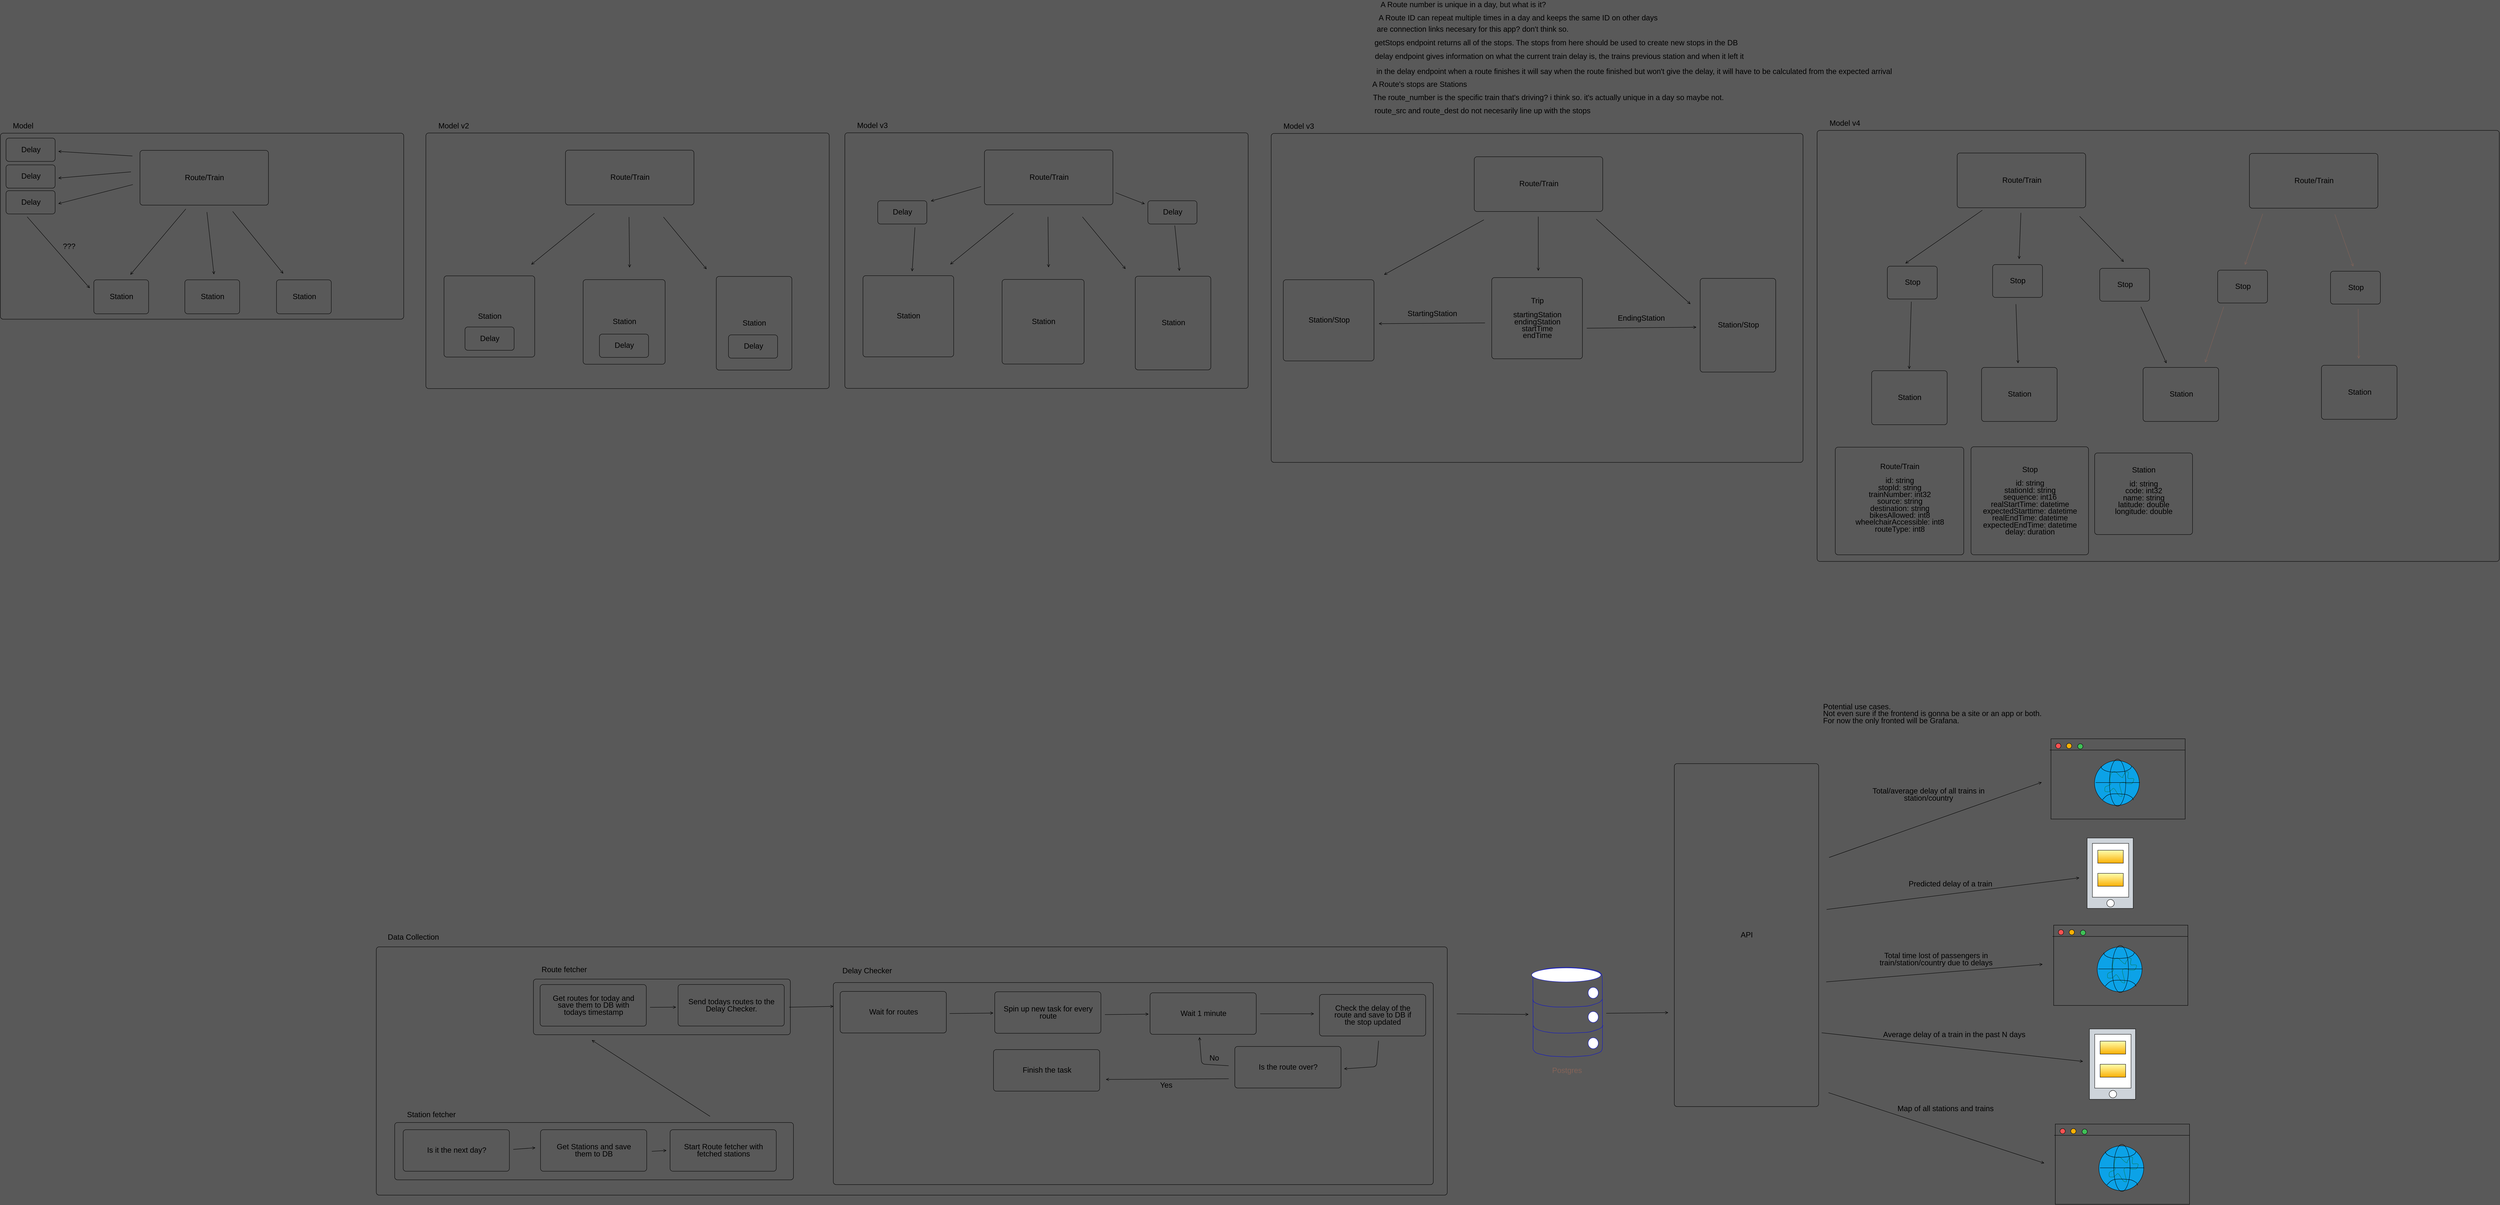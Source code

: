 <mxfile>
    <diagram name="Page-1" id="TGonGNO5jU-mGIilTvC9">
        <mxGraphModel dx="6427" dy="5060" grid="0" gridSize="10" guides="1" tooltips="1" connect="1" arrows="1" fold="1" page="0" pageScale="1" pageWidth="850" pageHeight="1100" background="#595959" math="0" shadow="0">
            <root>
                <mxCell id="0"/>
                <mxCell id="1" parent="0"/>
                <mxCell id="r-MVeTWE6W_a-qISFKLb-1" value="&lt;div style='width: 274.0px;height:auto;word-break: break-word;'&gt;&lt;div align=&quot;center&quot;&gt;&lt;span style=&quot;font-family: Arial; font-size: 20px; line-height: 0;&quot;&gt;&lt;span style=&quot; line-height: 0;&quot;&gt;&lt;span style=&quot;color: #000000; font-size: 20px; line-height: 16.5px;&quot;&gt;Get routes for today and&lt;br&gt;save them to DB with &lt;br&gt;todays timestamp&lt;/span&gt;&lt;br&gt;&lt;/span&gt;&lt;/span&gt;&lt;/div&gt;&lt;/div&gt;" style="shape=rect;rounded=1;arcSize=15;absoluteArcSize=1;shadow=0;strokeWidth=1;fillColor=none;pointerEvents=0;strokeColor=#000000;gradientColor=#FFFFFF;gradientDirection=north;opacity=100.0;dashed=1;fixDash=1;dashPattern=;html=1;nl2Br=0;verticalAlign=middle;align=center;spacingLeft=2.0;spacingRight=0;whiteSpace=wrap;gliffyId=0;" parent="1" vertex="1">
                    <mxGeometry x="1838.123" y="3066.863" width="281" height="110" as="geometry"/>
                </mxCell>
                <mxCell id="r-MVeTWE6W_a-qISFKLb-2" value="&lt;div style='width: 333.0px;height:auto;word-break: break-word;'&gt;&lt;div align=&quot;center&quot;&gt;&lt;span style=&quot;font-family: Arial; font-size: 20px; line-height: 0;&quot;&gt;&lt;span style=&quot; line-height: 0;&quot;&gt;&lt;span style=&quot;color: #000000; font-size: 20px; line-height: 16.5px;&quot;&gt;Route/Train&lt;/span&gt;&lt;br&gt;&lt;/span&gt;&lt;/span&gt;&lt;/div&gt;&lt;/div&gt;" style="shape=rect;rounded=1;arcSize=15;absoluteArcSize=1;shadow=0;strokeWidth=1;fillColor=none;pointerEvents=0;strokeColor=#000000;gradientColor=#FFFFFF;gradientDirection=north;opacity=100.0;dashed=1;fixDash=1;dashPattern=;html=1;nl2Br=0;verticalAlign=middle;align=center;spacingLeft=2.0;spacingRight=0;whiteSpace=wrap;gliffyId=2;" parent="1" vertex="1">
                    <mxGeometry x="779.337" y="858.173" width="340" height="145" as="geometry"/>
                </mxCell>
                <mxCell id="r-MVeTWE6W_a-qISFKLb-3" style="shape=filledEdge;strokeWidth=1;strokeColor=#000000;fillColor=none;startArrow=none;startFill=0;startSize=6;endArrow=open;endFill=0;endSize=6;rounded=1;dashed=1;fixDash=1;dashPattern=;gliffyId=4;" parent="1" edge="1">
                    <mxGeometry width="146.884" height="174.167" relative="1" as="geometry">
                        <mxPoint x="900.73" y="1013.172" as="sourcePoint"/>
                        <mxPoint x="753.846" y="1187.339" as="targetPoint"/>
                    </mxGeometry>
                </mxCell>
                <mxCell id="r-MVeTWE6W_a-qISFKLb-4" style="shape=filledEdge;strokeWidth=1;strokeColor=#000000;fillColor=none;startArrow=none;startFill=0;startSize=6;endArrow=open;endFill=0;endSize=6;rounded=1;dashed=1;fixDash=1;dashPattern=;gliffyId=5;" parent="1" edge="1">
                    <mxGeometry width="18.642" height="165" relative="1" as="geometry">
                        <mxPoint x="956.496" y="1021.506" as="sourcePoint"/>
                        <mxPoint x="975.138" y="1186.506" as="targetPoint"/>
                    </mxGeometry>
                </mxCell>
                <mxCell id="r-MVeTWE6W_a-qISFKLb-5" style="shape=filledEdge;strokeWidth=1;strokeColor=#000000;fillColor=none;startArrow=none;startFill=0;startSize=6;endArrow=open;endFill=0;endSize=6;rounded=1;dashed=1;fixDash=1;dashPattern=;gliffyId=6;" parent="1" edge="1">
                    <mxGeometry width="133.976" height="164.583" relative="1" as="geometry">
                        <mxPoint x="1024.57" y="1019.839" as="sourcePoint"/>
                        <mxPoint x="1158.546" y="1184.422" as="targetPoint"/>
                    </mxGeometry>
                </mxCell>
                <mxCell id="r-MVeTWE6W_a-qISFKLb-6" value="&lt;div style='width: 138.0px;height:auto;word-break: break-word;'&gt;&lt;div align=&quot;center&quot;&gt;&lt;span style=&quot;font-family: Arial; font-size: 20px; line-height: 0;&quot;&gt;&lt;span style=&quot; line-height: 0;&quot;&gt;&lt;span style=&quot;color: #000000; font-size: 20px; line-height: 16.5px;&quot;&gt;Station&lt;/span&gt;&lt;br&gt;&lt;/span&gt;&lt;/span&gt;&lt;/div&gt;&lt;/div&gt;" style="shape=rect;rounded=1;arcSize=15;absoluteArcSize=1;shadow=0;strokeWidth=1;fillColor=none;pointerEvents=0;strokeColor=#000000;gradientColor=#FFFFFF;gradientDirection=north;opacity=100.0;dashed=1;fixDash=1;dashPattern=;html=1;nl2Br=0;verticalAlign=middle;align=center;spacingLeft=2.0;spacingRight=0;whiteSpace=wrap;gliffyId=7;" parent="1" vertex="1">
                    <mxGeometry x="657.254" y="1200.881" width="145" height="90" as="geometry"/>
                </mxCell>
                <mxCell id="r-MVeTWE6W_a-qISFKLb-7" value="&lt;div style='width: 138.0px;height:auto;word-break: break-word;'&gt;&lt;div align=&quot;center&quot;&gt;&lt;span style=&quot;font-family: Arial; font-size: 20px; line-height: 0;&quot;&gt;&lt;span style=&quot; line-height: 0;&quot;&gt;&lt;span style=&quot;color: #000000; font-size: 20px; line-height: 16.5px;&quot;&gt;Station&lt;/span&gt;&lt;br&gt;&lt;/span&gt;&lt;/span&gt;&lt;/div&gt;&lt;/div&gt;" style="shape=rect;rounded=1;arcSize=15;absoluteArcSize=1;shadow=0;strokeWidth=1;fillColor=none;pointerEvents=0;strokeColor=#000000;gradientColor=#FFFFFF;gradientDirection=north;opacity=100.0;dashed=1;fixDash=1;dashPattern=;html=1;nl2Br=0;verticalAlign=middle;align=center;spacingLeft=2.0;spacingRight=0;whiteSpace=wrap;gliffyId=9;" parent="1" vertex="1">
                    <mxGeometry x="898.087" y="1200.881" width="145" height="90" as="geometry"/>
                </mxCell>
                <mxCell id="r-MVeTWE6W_a-qISFKLb-8" value="&lt;div style='width: 138.0px;height:auto;word-break: break-word;'&gt;&lt;div align=&quot;center&quot;&gt;&lt;span style=&quot;font-family: Arial; font-size: 20px; line-height: 0;&quot;&gt;&lt;span style=&quot; line-height: 0;&quot;&gt;&lt;span style=&quot;color: #000000; font-size: 20px; line-height: 16.5px;&quot;&gt;Station&lt;/span&gt;&lt;br&gt;&lt;/span&gt;&lt;/span&gt;&lt;/div&gt;&lt;/div&gt;" style="shape=rect;rounded=1;arcSize=15;absoluteArcSize=1;shadow=0;strokeWidth=1;fillColor=none;pointerEvents=0;strokeColor=#000000;gradientColor=#FFFFFF;gradientDirection=north;opacity=100.0;dashed=1;fixDash=1;dashPattern=;html=1;nl2Br=0;verticalAlign=middle;align=center;spacingLeft=2.0;spacingRight=0;whiteSpace=wrap;gliffyId=11;" parent="1" vertex="1">
                    <mxGeometry x="1140.587" y="1200.881" width="145" height="90" as="geometry"/>
                </mxCell>
                <mxCell id="r-MVeTWE6W_a-qISFKLb-9" style="shape=filledEdge;strokeWidth=1;strokeColor=#000000;fillColor=none;startArrow=none;startFill=0;startSize=6;endArrow=open;endFill=0;endSize=6;rounded=1;dashed=1;fixDash=1;dashPattern=;gliffyId=13;" parent="1" edge="1">
                    <mxGeometry width="196.087" height="12.192" relative="1" as="geometry">
                        <mxPoint x="759.337" y="872.994" as="sourcePoint"/>
                        <mxPoint x="563.251" y="860.802" as="targetPoint"/>
                    </mxGeometry>
                </mxCell>
                <mxCell id="r-MVeTWE6W_a-qISFKLb-10" value="&lt;div style='width: 123.0px;height:auto;word-break: break-word;'&gt;&lt;div align=&quot;center&quot;&gt;&lt;span style=&quot;font-family: Arial; font-size: 20px; line-height: 0;&quot;&gt;&lt;span style=&quot; line-height: 0;&quot;&gt;&lt;span style=&quot;color: #000000; font-size: 20px; line-height: 16.5px;&quot;&gt;Delay&lt;/span&gt;&lt;br&gt;&lt;/span&gt;&lt;/span&gt;&lt;/div&gt;&lt;/div&gt;" style="shape=rect;rounded=1;arcSize=15;absoluteArcSize=1;shadow=0;strokeWidth=1;fillColor=none;pointerEvents=0;strokeColor=#000000;gradientColor=#FFFFFF;gradientDirection=north;opacity=100.0;dashed=1;fixDash=1;dashPattern=;html=1;nl2Br=0;verticalAlign=middle;align=center;spacingLeft=2.0;spacingRight=0;whiteSpace=wrap;gliffyId=14;" parent="1" vertex="1">
                    <mxGeometry x="424.917" y="825.673" width="130" height="61.667" as="geometry"/>
                </mxCell>
                <mxCell id="r-MVeTWE6W_a-qISFKLb-11" style="shape=filledEdge;strokeWidth=1;strokeColor=#000000;fillColor=none;startArrow=none;startFill=0;startSize=6;endArrow=open;endFill=0;endSize=6;rounded=1;dashed=1;fixDash=1;dashPattern=;gliffyId=16;" parent="1" edge="1">
                    <mxGeometry width="192.247" height="16.583" relative="1" as="geometry">
                        <mxPoint x="755.497" y="915.04" as="sourcePoint"/>
                        <mxPoint x="563.251" y="931.624" as="targetPoint"/>
                    </mxGeometry>
                </mxCell>
                <mxCell id="r-MVeTWE6W_a-qISFKLb-12" value="&lt;div style='width: 123.0px;height:auto;word-break: break-word;'&gt;&lt;div align=&quot;center&quot;&gt;&lt;span style=&quot;font-family: Arial; font-size: 20px; line-height: 0;&quot;&gt;&lt;span style=&quot; line-height: 0;&quot;&gt;&lt;span style=&quot;color: #000000; font-size: 20px; line-height: 16.5px;&quot;&gt;Delay&lt;/span&gt;&lt;br&gt;&lt;/span&gt;&lt;/span&gt;&lt;/div&gt;&lt;/div&gt;" style="shape=rect;rounded=1;arcSize=15;absoluteArcSize=1;shadow=0;strokeWidth=1;fillColor=none;pointerEvents=0;strokeColor=#000000;gradientColor=#FFFFFF;gradientDirection=north;opacity=100.0;dashed=1;fixDash=1;dashPattern=;html=1;nl2Br=0;verticalAlign=middle;align=center;spacingLeft=2.0;spacingRight=0;whiteSpace=wrap;gliffyId=17;" parent="1" vertex="1">
                    <mxGeometry x="424.917" y="896.506" width="130" height="61.667" as="geometry"/>
                </mxCell>
                <mxCell id="r-MVeTWE6W_a-qISFKLb-13" style="shape=filledEdge;strokeWidth=1;strokeColor=#000000;fillColor=none;startArrow=none;startFill=0;startSize=6;endArrow=open;endFill=0;endSize=6;rounded=1;dashed=1;fixDash=1;dashPattern=;gliffyId=19;" parent="1" edge="1">
                    <mxGeometry width="197.247" height="50.696" relative="1" as="geometry">
                        <mxPoint x="760.497" y="948.675" as="sourcePoint"/>
                        <mxPoint x="563.251" y="999.371" as="targetPoint"/>
                    </mxGeometry>
                </mxCell>
                <mxCell id="r-MVeTWE6W_a-qISFKLb-14" value="&lt;div style='width: 123.0px;height:auto;word-break: break-word;'&gt;&lt;div align=&quot;center&quot;&gt;&lt;span style=&quot;font-family: Arial; font-size: 20px; line-height: 0;&quot;&gt;&lt;span style=&quot; line-height: 0;&quot;&gt;&lt;span style=&quot;color: #000000; font-size: 20px; line-height: 16.5px;&quot;&gt;Delay&lt;/span&gt;&lt;br&gt;&lt;/span&gt;&lt;/span&gt;&lt;/div&gt;&lt;/div&gt;" style="shape=rect;rounded=1;arcSize=15;absoluteArcSize=1;shadow=0;strokeWidth=1;fillColor=none;pointerEvents=0;strokeColor=#000000;gradientColor=#FFFFFF;gradientDirection=north;opacity=100.0;dashed=1;fixDash=1;dashPattern=;html=1;nl2Br=0;verticalAlign=middle;align=center;spacingLeft=2.0;spacingRight=0;whiteSpace=wrap;gliffyId=20;" parent="1" vertex="1">
                    <mxGeometry x="424.917" y="964.839" width="130" height="61.667" as="geometry"/>
                </mxCell>
                <mxCell id="r-MVeTWE6W_a-qISFKLb-15" style="shape=rect;rounded=1;arcSize=15;absoluteArcSize=1;shadow=0;strokeWidth=1;fillColor=none;pointerEvents=0;strokeColor=#000000;gradientColor=#FFFFFF;gradientDirection=north;opacity=100.0;dashed=1;fixDash=1;dashPattern=;gliffyId=22;" parent="1" vertex="1">
                    <mxGeometry x="1820.448" y="3052.339" width="679.841" height="147.302" as="geometry"/>
                </mxCell>
                <mxCell id="r-MVeTWE6W_a-qISFKLb-16" value="&lt;div style='width: 164.592px;height:auto;word-break: break-word;'&gt;&lt;div align=&quot;left&quot;&gt;&lt;span style=&quot;font-family: Arial; font-size: 20px; line-height: 0;&quot;&gt;&lt;span style=&quot; line-height: 0;&quot;&gt;&lt;span style=&quot;color: #000000; font-size: 20px; line-height: 16.5px;&quot;&gt;Route fetcher&lt;/span&gt;&lt;br&gt;&lt;/span&gt;&lt;/span&gt;&lt;/div&gt;&lt;/div&gt;" style="text;html=1;nl2Br=0;html=1;nl2Br=0;verticalAlign=middle;align=left;spacingLeft=0.0;spacingRight=0;whiteSpace=wrap;gliffyId=23;" parent="1" vertex="1">
                    <mxGeometry x="1840.29" y="3015.831" width="167.592" height="25" as="geometry"/>
                </mxCell>
                <mxCell id="r-MVeTWE6W_a-qISFKLb-17" style="shape=filledEdge;strokeWidth=1;strokeColor=#000000;fillColor=none;startArrow=none;startFill=0;startSize=6;endArrow=open;endFill=0;endSize=6;rounded=1;dashed=1;fixDash=1;dashPattern=;gliffyId=24;" parent="1" edge="1">
                    <mxGeometry width="69.107" height="0.427" relative="1" as="geometry">
                        <mxPoint x="2128.861" y="3127.156" as="sourcePoint"/>
                        <mxPoint x="2197.968" y="3126.73" as="targetPoint"/>
                    </mxGeometry>
                </mxCell>
                <mxCell id="r-MVeTWE6W_a-qISFKLb-18" value="&lt;div style='width: 274.0px;height:auto;word-break: break-word;'&gt;&lt;div align=&quot;center&quot;&gt;&lt;span style=&quot;font-family: Arial; font-size: 20px; line-height: 0;&quot;&gt;&lt;span style=&quot; line-height: 0;&quot;&gt;&lt;span style=&quot;color: #000000; font-size: 20px; line-height: 16.5px;&quot;&gt;Send todays routes to the&lt;br&gt;Delay Checker.&lt;/span&gt;&lt;br&gt;&lt;/span&gt;&lt;/span&gt;&lt;/div&gt;&lt;/div&gt;" style="shape=rect;rounded=1;arcSize=15;absoluteArcSize=1;shadow=0;strokeWidth=1;fillColor=none;pointerEvents=0;strokeColor=#000000;gradientColor=#FFFFFF;gradientDirection=north;opacity=100.0;dashed=1;fixDash=1;dashPattern=;html=1;nl2Br=0;verticalAlign=middle;align=center;spacingLeft=2.0;spacingRight=0;whiteSpace=wrap;gliffyId=25;" parent="1" vertex="1">
                    <mxGeometry x="2203.182" y="3066.684" width="281" height="110" as="geometry"/>
                </mxCell>
                <mxCell id="r-MVeTWE6W_a-qISFKLb-19" value="&lt;div style='width: 274.0px;height:auto;word-break: break-word;'&gt;&lt;div align=&quot;center&quot;&gt;&lt;span style=&quot;font-family: Arial; font-size: 20px; line-height: 0;&quot;&gt;&lt;span style=&quot; line-height: 0;&quot;&gt;&lt;span style=&quot;color: #000000; font-size: 20px; line-height: 16.5px;&quot;&gt;Wait for routes&lt;/span&gt;&lt;br&gt;&lt;/span&gt;&lt;/span&gt;&lt;/div&gt;&lt;/div&gt;" style="shape=rect;rounded=1;arcSize=15;absoluteArcSize=1;shadow=0;strokeWidth=1;fillColor=none;pointerEvents=0;strokeColor=#000000;gradientColor=#FFFFFF;gradientDirection=north;opacity=100.0;dashed=1;fixDash=1;dashPattern=;html=1;nl2Br=0;verticalAlign=middle;align=center;spacingLeft=2.0;spacingRight=0;whiteSpace=wrap;gliffyId=27;" parent="1" vertex="1">
                    <mxGeometry x="2632.028" y="3084.946" width="281" height="110" as="geometry"/>
                </mxCell>
                <mxCell id="r-MVeTWE6W_a-qISFKLb-20" style="shape=filledEdge;strokeWidth=1;strokeColor=#000000;fillColor=none;startArrow=none;startFill=0;startSize=6;endArrow=open;endFill=0;endSize=6;rounded=1;dashed=1;fixDash=1;dashPattern=;gliffyId=29;" parent="1" edge="1">
                    <mxGeometry width="115.714" height="1.191" relative="1" as="geometry">
                        <mxPoint x="2921.528" y="3143.491" as="sourcePoint"/>
                        <mxPoint x="3037.242" y="3142.3" as="targetPoint"/>
                    </mxGeometry>
                </mxCell>
                <mxCell id="r-MVeTWE6W_a-qISFKLb-21" value="&lt;div style='width: 274.0px;height:auto;word-break: break-word;'&gt;&lt;div align=&quot;center&quot;&gt;&lt;span style=&quot;font-family: Arial; font-size: 20px; line-height: 0;&quot;&gt;&lt;span style=&quot; line-height: 0;&quot;&gt;&lt;span style=&quot;color: #000000; font-size: 20px; line-height: 16.5px;&quot;&gt;Spin up new task for every&lt;br&gt;route&lt;/span&gt;&lt;br&gt;&lt;/span&gt;&lt;/span&gt;&lt;/div&gt;&lt;/div&gt;" style="shape=rect;rounded=1;arcSize=15;absoluteArcSize=1;shadow=0;strokeWidth=1;fillColor=none;pointerEvents=0;strokeColor=#000000;gradientColor=#FFFFFF;gradientDirection=north;opacity=100.0;dashed=1;fixDash=1;dashPattern=;html=1;nl2Br=0;verticalAlign=middle;align=center;spacingLeft=2.0;spacingRight=0;whiteSpace=wrap;gliffyId=30;" parent="1" vertex="1">
                    <mxGeometry x="3041.028" y="3085.815" width="281" height="110" as="geometry"/>
                </mxCell>
                <mxCell id="r-MVeTWE6W_a-qISFKLb-22" style="shape=filledEdge;strokeWidth=1;strokeColor=#000000;fillColor=none;startArrow=none;startFill=0;startSize=6;endArrow=open;endFill=0;endSize=6;rounded=1;dashed=1;fixDash=1;dashPattern=;gliffyId=32;" parent="1" edge="1">
                    <mxGeometry width="115.714" height="1.191" relative="1" as="geometry">
                        <mxPoint x="3332.565" y="3146.348" as="sourcePoint"/>
                        <mxPoint x="3448.28" y="3145.157" as="targetPoint"/>
                    </mxGeometry>
                </mxCell>
                <mxCell id="r-MVeTWE6W_a-qISFKLb-23" value="&lt;div style='width: 274.0px;height:auto;word-break: break-word;'&gt;&lt;div align=&quot;center&quot;&gt;&lt;span style=&quot;font-family: Arial; font-size: 20px; line-height: 0;&quot;&gt;&lt;span style=&quot; line-height: 0;&quot;&gt;&lt;span style=&quot;color: #000000; font-size: 20px; line-height: 16.5px;&quot;&gt;Wait 1 minute&lt;/span&gt;&lt;br&gt;&lt;/span&gt;&lt;/span&gt;&lt;/div&gt;&lt;/div&gt;" style="shape=rect;rounded=1;arcSize=15;absoluteArcSize=1;shadow=0;strokeWidth=1;fillColor=none;pointerEvents=0;strokeColor=#000000;gradientColor=#FFFFFF;gradientDirection=north;opacity=100.0;dashed=1;fixDash=1;dashPattern=;html=1;nl2Br=0;verticalAlign=middle;align=center;spacingLeft=2.0;spacingRight=0;whiteSpace=wrap;gliffyId=33;" parent="1" vertex="1">
                    <mxGeometry x="3452.065" y="3088.673" width="281" height="110" as="geometry"/>
                </mxCell>
                <mxCell id="r-MVeTWE6W_a-qISFKLb-24" value="&lt;div style='width: 274.0px;height:auto;word-break: break-word;'&gt;&lt;div align=&quot;center&quot;&gt;&lt;span style=&quot;font-family: Arial; font-size: 20px; line-height: 0;&quot;&gt;&lt;span style=&quot; line-height: 0;&quot;&gt;&lt;span style=&quot;color: #000000; font-size: 20px; line-height: 16.5px;&quot;&gt;Check the delay of the &lt;br&gt;route and save to DB if &lt;br&gt;the stop updated&lt;/span&gt;&lt;br&gt;&lt;/span&gt;&lt;/span&gt;&lt;/div&gt;&lt;/div&gt;" style="shape=rect;rounded=1;arcSize=15;absoluteArcSize=1;shadow=0;strokeWidth=1;fillColor=none;pointerEvents=0;strokeColor=#000000;gradientColor=#FFFFFF;gradientDirection=north;opacity=100.0;dashed=1;fixDash=1;dashPattern=;html=1;nl2Br=0;verticalAlign=middle;align=center;spacingLeft=2.0;spacingRight=0;whiteSpace=wrap;gliffyId=35;" parent="1" vertex="1">
                    <mxGeometry x="3900.393" y="3092.958" width="281" height="110" as="geometry"/>
                </mxCell>
                <mxCell id="r-MVeTWE6W_a-qISFKLb-25" style="shape=rect;rounded=1;arcSize=15;absoluteArcSize=1;shadow=0;strokeWidth=1;fillColor=none;pointerEvents=0;strokeColor=#000000;gradientColor=#FFFFFF;gradientDirection=north;opacity=100.0;dashed=1;fixDash=1;dashPattern=;gliffyId=37;" parent="1" vertex="1">
                    <mxGeometry x="2613.952" y="3061.458" width="1587.5" height="535" as="geometry"/>
                </mxCell>
                <mxCell id="r-MVeTWE6W_a-qISFKLb-26" value="&lt;div style='width: 162.048px;height:auto;word-break: break-word;'&gt;&lt;div align=&quot;left&quot;&gt;&lt;span style=&quot;font-family: Arial; font-size: 20px; line-height: 0;&quot;&gt;&lt;span style=&quot; line-height: 0;&quot;&gt;&lt;span style=&quot;color: #000000; font-size: 20px; line-height: 16.5px;&quot;&gt;Delay Checker&lt;/span&gt;&lt;br&gt;&lt;/span&gt;&lt;/span&gt;&lt;/div&gt;&lt;/div&gt;" style="text;html=1;nl2Br=0;html=1;nl2Br=0;verticalAlign=middle;align=left;spacingLeft=0.0;spacingRight=0;whiteSpace=wrap;gliffyId=38;" parent="1" vertex="1">
                    <mxGeometry x="2636.177" y="3018.006" width="165.048" height="25" as="geometry"/>
                </mxCell>
                <mxCell id="r-MVeTWE6W_a-qISFKLb-27" value="&lt;div style='width: 274.0px;height:auto;word-break: break-word;'&gt;&lt;div align=&quot;center&quot;&gt;&lt;span style=&quot;font-family: Arial; font-size: 20px; line-height: 0;&quot;&gt;&lt;span style=&quot; line-height: 0;&quot;&gt;&lt;span style=&quot;color: #000000; font-size: 20px; line-height: 16.5px;&quot;&gt;Is the route over?&lt;/span&gt;&lt;br&gt;&lt;/span&gt;&lt;/span&gt;&lt;/div&gt;&lt;/div&gt;" style="shape=rect;rounded=1;arcSize=15;absoluteArcSize=1;shadow=0;strokeWidth=1;fillColor=none;pointerEvents=0;strokeColor=#000000;gradientColor=#FFFFFF;gradientDirection=north;opacity=100.0;dashed=1;fixDash=1;dashPattern=;html=1;nl2Br=0;verticalAlign=middle;align=center;spacingLeft=2.0;spacingRight=0;whiteSpace=wrap;gliffyId=39;" parent="1" vertex="1">
                    <mxGeometry x="3676.309" y="3230.696" width="281" height="110" as="geometry"/>
                </mxCell>
                <mxCell id="r-MVeTWE6W_a-qISFKLb-28" style="shape=filledEdge;strokeWidth=1;strokeColor=#000000;fillColor=none;startArrow=none;startFill=0;startSize=6;endArrow=open;endFill=0;endSize=6;rounded=1;dashed=1;fixDash=1;dashPattern=;html=1;nl2Br=0;gliffyId=41;" parent="1" edge="1">
                    <mxGeometry width="77.143" height="75.714" relative="1" as="geometry">
                        <mxPoint x="3659.984" y="3281.728" as="sourcePoint"/>
                        <mxPoint x="3582.841" y="3206.014" as="targetPoint"/>
                        <Array as="points">
                            <mxPoint x="3588.555" y="3277.442"/>
                        </Array>
                    </mxGeometry>
                </mxCell>
                <mxCell id="r-MVeTWE6W_a-qISFKLb-29" value="&lt;div style=&quot;width: 70.143px;height:auto;word-break: break-word;&quot;&gt;&lt;div align=&quot;center&quot;&gt;&lt;span style=&quot;font-family: Arial; font-size: 20px; line-height: 0;&quot;&gt;&lt;span style=&quot; line-height: 0;&quot;&gt;&lt;span style=&quot;color: #000000; font-size: 20px; line-height: 16.5px;&quot;&gt;No&lt;/span&gt;&lt;br&gt;&lt;/span&gt;&lt;/span&gt;&lt;/div&gt;&lt;/div&gt;" style="text;html=1;nl2Br=0;points=[];labelBackgroundColor=none;html=1;nl2Br=0;verticalAlign=middle;align=center;spacingLeft=0.0;spacingRight=0;whiteSpace=wrap;gliffyId=42;" parent="r-MVeTWE6W_a-qISFKLb-28" vertex="1">
                    <mxGeometry relative="1" as="geometry">
                        <mxPoint x="33" y="-16" as="offset"/>
                    </mxGeometry>
                </mxCell>
                <mxCell id="r-MVeTWE6W_a-qISFKLb-30" style="shape=filledEdge;strokeWidth=1;strokeColor=#000000;fillColor=none;startArrow=none;startFill=0;startSize=6;endArrow=open;endFill=0;endSize=6;rounded=1;dashed=1;fixDash=1;dashPattern=;gliffyId=43;" parent="1" edge="1">
                    <mxGeometry width="91.429" height="74.286" relative="1" as="geometry">
                        <mxPoint x="4056.809" y="3215.696" as="sourcePoint"/>
                        <mxPoint x="3965.381" y="3289.982" as="targetPoint"/>
                        <Array as="points">
                            <mxPoint x="4051.095" y="3284.268"/>
                        </Array>
                    </mxGeometry>
                </mxCell>
                <mxCell id="r-MVeTWE6W_a-qISFKLb-31" style="shape=filledEdge;strokeWidth=1;strokeColor=#000000;fillColor=none;startArrow=none;startFill=0;startSize=6;endArrow=open;endFill=0;endSize=6;rounded=1;dashed=1;fixDash=1;dashPattern=;html=1;nl2Br=0;gliffyId=44;" parent="1" edge="1">
                    <mxGeometry width="325" height="1.667" relative="1" as="geometry">
                        <mxPoint x="3660.143" y="3316.292" as="sourcePoint"/>
                        <mxPoint x="3335.143" y="3317.958" as="targetPoint"/>
                    </mxGeometry>
                </mxCell>
                <mxCell id="r-MVeTWE6W_a-qISFKLb-32" value="&lt;div style=&quot;width: 318.0px;height:auto;word-break: break-word;&quot;&gt;&lt;div align=&quot;center&quot;&gt;&lt;span style=&quot;font-family: Arial; font-size: 20px; line-height: 0;&quot;&gt;&lt;span style=&quot; line-height: 0;&quot;&gt;&lt;span style=&quot;color: #000000; font-size: 20px; line-height: 16.5px;&quot;&gt;Yes&lt;/span&gt;&lt;br&gt;&lt;/span&gt;&lt;/span&gt;&lt;/div&gt;&lt;/div&gt;" style="text;html=1;nl2Br=0;points=[];labelBackgroundColor=none;html=1;nl2Br=0;verticalAlign=middle;align=center;spacingLeft=0.0;spacingRight=0;whiteSpace=wrap;gliffyId=45;" parent="r-MVeTWE6W_a-qISFKLb-31" vertex="1">
                    <mxGeometry relative="1" as="geometry">
                        <mxPoint x="-3" y="17" as="offset"/>
                    </mxGeometry>
                </mxCell>
                <mxCell id="r-MVeTWE6W_a-qISFKLb-33" value="&lt;div style='width: 274.0px;height:auto;word-break: break-word;'&gt;&lt;div align=&quot;center&quot;&gt;&lt;span style=&quot;font-family: Arial; font-size: 20px; line-height: 0;&quot;&gt;&lt;span style=&quot; line-height: 0;&quot;&gt;&lt;span style=&quot;color: #000000; font-size: 20px; line-height: 16.5px;&quot;&gt;Finish the task&lt;/span&gt;&lt;br&gt;&lt;/span&gt;&lt;/span&gt;&lt;/div&gt;&lt;/div&gt;" style="shape=rect;rounded=1;arcSize=15;absoluteArcSize=1;shadow=0;strokeWidth=1;fillColor=none;pointerEvents=0;strokeColor=#000000;gradientColor=#FFFFFF;gradientDirection=north;opacity=100.0;dashed=1;fixDash=1;dashPattern=;html=1;nl2Br=0;verticalAlign=middle;align=center;spacingLeft=2.0;spacingRight=0;whiteSpace=wrap;gliffyId=46;" parent="1" vertex="1">
                    <mxGeometry x="3037.778" y="3239.03" width="281" height="110" as="geometry"/>
                </mxCell>
                <mxCell id="r-MVeTWE6W_a-qISFKLb-34" style="shape=filledEdge;strokeWidth=1;strokeColor=#000000;fillColor=none;startArrow=none;startFill=0;startSize=6;endArrow=open;endFill=0;endSize=6;rounded=1;dashed=1;fixDash=1;dashPattern=;gliffyId=48;edgeStyle=orthogonalEdgeStyle;" parent="1" edge="1">
                    <mxGeometry width="142.5" relative="1" as="geometry">
                        <mxPoint x="3743.389" y="3144.26" as="sourcePoint"/>
                        <mxPoint x="3885.889" y="3144.26" as="targetPoint"/>
                    </mxGeometry>
                </mxCell>
                <mxCell id="r-MVeTWE6W_a-qISFKLb-35" style="shape=filledEdge;strokeWidth=1;strokeColor=#000000;fillColor=none;startArrow=none;startFill=0;startSize=6;endArrow=open;endFill=0;endSize=6;rounded=1;dashed=1;fixDash=1;dashPattern=;gliffyId=49;" parent="1" edge="1">
                    <mxGeometry width="117.083" height="2.137" relative="1" as="geometry">
                        <mxPoint x="2497.198" y="3126.768" as="sourcePoint"/>
                        <mxPoint x="2614.281" y="3124.631" as="targetPoint"/>
                    </mxGeometry>
                </mxCell>
                <mxCell id="r-MVeTWE6W_a-qISFKLb-36" style="shape=rect;rounded=1;arcSize=15;absoluteArcSize=1;shadow=0;strokeWidth=1;fillColor=none;pointerEvents=0;strokeColor=#000000;gradientColor=#FFFFFF;gradientDirection=north;opacity=100.0;dashed=1;fixDash=1;dashPattern=;gliffyId=50;" parent="1" vertex="1">
                    <mxGeometry x="1404.686" y="2966.977" width="2833.807" height="657.35" as="geometry"/>
                </mxCell>
                <mxCell id="r-MVeTWE6W_a-qISFKLb-37" value="&lt;div style='width: 183.168px;height:auto;word-break: break-word;'&gt;&lt;div align=&quot;left&quot;&gt;&lt;span style=&quot;font-family: Arial; font-size: 20px; line-height: 0;&quot;&gt;&lt;span style=&quot; line-height: 0;&quot;&gt;&lt;span style=&quot;color: #000000; font-size: 20px; line-height: 16.5px;&quot;&gt;Data Collection&lt;/span&gt;&lt;br&gt;&lt;/span&gt;&lt;/span&gt;&lt;/div&gt;&lt;/div&gt;" style="text;html=1;nl2Br=0;html=1;nl2Br=0;verticalAlign=middle;align=left;spacingLeft=0.0;spacingRight=0;whiteSpace=wrap;gliffyId=51;" parent="1" vertex="1">
                    <mxGeometry x="1433.365" y="2929.857" width="186.168" height="25" as="geometry"/>
                </mxCell>
                <mxCell id="r-MVeTWE6W_a-qISFKLb-38" style="shape=filledEdge;strokeWidth=1;strokeColor=#0a11d3;fillColor=none;startArrow=none;startFill=0;startSize=6;endArrow=none;endFill=0;endSize=6;rounded=1;dashed=1;fixDash=1;dashPattern=;gliffyId=52;" parent="1" edge="1">
                    <mxGeometry width="184.241" height="237.792" relative="1" as="geometry">
                        <mxPoint x="4465.053" y="3039.678" as="sourcePoint"/>
                        <mxPoint x="4465.053" y="3039.678" as="targetPoint"/>
                        <Array as="points">
                            <mxPoint x="4465.66" y="3219.4"/>
                            <mxPoint x="4465.081" y="3239.861"/>
                            <mxPoint x="4474.542" y="3248.701"/>
                            <mxPoint x="4507.487" y="3256.184"/>
                            <mxPoint x="4563.174" y="3258.513"/>
                            <mxPoint x="4616.379" y="3254.793"/>
                            <mxPoint x="4644.647" y="3245.897"/>
                            <mxPoint x="4648.634" y="3238.398"/>
                            <mxPoint x="4649.194" y="3221.925"/>
                            <mxPoint x="4648.754" y="3054.756"/>
                            <mxPoint x="4647.764" y="3038.961"/>
                            <mxPoint x="4635.934" y="3030.134"/>
                            <mxPoint x="4611.022" y="3025.021"/>
                            <mxPoint x="4554.251" y="3020.721"/>
                            <mxPoint x="4508.736" y="3023.285"/>
                            <mxPoint x="4472.938" y="3031.982"/>
                            <mxPoint x="4464.953" y="3039.57"/>
                        </Array>
                    </mxGeometry>
                </mxCell>
                <mxCell id="r-MVeTWE6W_a-qISFKLb-39" style="shape=filledEdge;strokeWidth=1;strokeColor=#0a11d3;fillColor=none;startArrow=none;startFill=0;startSize=6;endArrow=none;endFill=0;endSize=6;rounded=1;dashed=1;fixDash=1;dashPattern=;gliffyId=53;" parent="1" edge="1">
                    <mxGeometry width="184.432" height="20.463" relative="1" as="geometry">
                        <mxPoint x="4466.488" y="3176.037" as="sourcePoint"/>
                        <mxPoint x="4650.92" y="3175.097" as="targetPoint"/>
                        <Array as="points">
                            <mxPoint x="4471.347" y="3184.194"/>
                            <mxPoint x="4492.302" y="3191.038"/>
                            <mxPoint x="4520.186" y="3195.182"/>
                            <mxPoint x="4563.869" y="3195.56"/>
                            <mxPoint x="4614.846" y="3192.921"/>
                            <mxPoint x="4644.617" y="3183.322"/>
                        </Array>
                    </mxGeometry>
                </mxCell>
                <mxCell id="r-MVeTWE6W_a-qISFKLb-40" style="shape=filledEdge;strokeWidth=1;strokeColor=#0a11d3;fillColor=none;startArrow=none;startFill=0;startSize=6;endArrow=none;endFill=0;endSize=6;rounded=1;dashed=1;fixDash=1;dashPattern=;gliffyId=54;" parent="1" edge="1">
                    <mxGeometry width="184.432" height="20.463" relative="1" as="geometry">
                        <mxPoint x="4464.204" y="3106.961" as="sourcePoint"/>
                        <mxPoint x="4648.636" y="3106.021" as="targetPoint"/>
                        <Array as="points">
                            <mxPoint x="4469.063" y="3115.118"/>
                            <mxPoint x="4490.018" y="3121.962"/>
                            <mxPoint x="4517.901" y="3126.106"/>
                            <mxPoint x="4561.584" y="3126.484"/>
                            <mxPoint x="4612.562" y="3123.845"/>
                            <mxPoint x="4642.333" y="3114.246"/>
                        </Array>
                    </mxGeometry>
                </mxCell>
                <mxCell id="r-MVeTWE6W_a-qISFKLb-41" style="shape=ellipse;perimeter=ellipsePerimeter;shadow=0;strokeWidth=1;fillColor=#fff;strokeColor=#0a11d3;opacity=100.0;dashed=1;fixDash=1;dashPattern=;gliffyId=55;" parent="1" vertex="1">
                    <mxGeometry x="4461.863" y="3022.918" width="183.059" height="37.022" as="geometry"/>
                </mxCell>
                <mxCell id="r-MVeTWE6W_a-qISFKLb-42" style="shape=ellipse;perimeter=ellipsePerimeter;shadow=0;strokeWidth=1;fillColor=#fff;strokeColor=#0a11d3;opacity=100.0;dashed=1;fixDash=1;dashPattern=;gliffyId=56;" parent="1" vertex="1">
                    <mxGeometry x="4611.211" y="3074.245" width="26.829" height="29.118" as="geometry"/>
                </mxCell>
                <mxCell id="r-MVeTWE6W_a-qISFKLb-43" style="shape=ellipse;perimeter=ellipsePerimeter;shadow=0;strokeWidth=1;fillColor=#fff;strokeColor=#0a11d3;opacity=100.0;dashed=1;fixDash=1;dashPattern=;gliffyId=57;" parent="1" vertex="1">
                    <mxGeometry x="4611.211" y="3138.159" width="26.829" height="29.118" as="geometry"/>
                </mxCell>
                <mxCell id="r-MVeTWE6W_a-qISFKLb-44" style="shape=ellipse;perimeter=ellipsePerimeter;shadow=0;strokeWidth=1;fillColor=#fff;strokeColor=#0a11d3;opacity=100.0;dashed=1;fixDash=1;dashPattern=;gliffyId=58;" parent="1" vertex="1">
                    <mxGeometry x="4611.211" y="3207.624" width="26.829" height="29.118" as="geometry"/>
                </mxCell>
                <mxCell id="r-MVeTWE6W_a-qISFKLb-45" style="shape=filledEdge;strokeWidth=1;strokeColor=#000000;fillColor=none;startArrow=none;startFill=0;startSize=6;endArrow=open;endFill=0;endSize=6;rounded=1;dashed=1;fixDash=1;dashPattern=;gliffyId=59;" parent="1" edge="1">
                    <mxGeometry width="190" height="1.429" relative="1" as="geometry">
                        <mxPoint x="4263.512" y="3144.437" as="sourcePoint"/>
                        <mxPoint x="4453.512" y="3145.865" as="targetPoint"/>
                    </mxGeometry>
                </mxCell>
                <mxCell id="r-MVeTWE6W_a-qISFKLb-46" style="shape=rect;shadow=0;strokeWidth=1;fillColor=none;pointerEvents=0;strokeColor=#000000;opacity=100.0;dashed=1;fixDash=1;dashPattern=;gliffyId=60;" parent="1" vertex="1">
                    <mxGeometry x="5842.985" y="2909.597" width="355.123" height="212.537" as="geometry"/>
                </mxCell>
                <mxCell id="r-MVeTWE6W_a-qISFKLb-47" style="shape=filledEdge;strokeWidth=1;strokeColor=#000000;fillColor=none;startArrow=none;startFill=0;startSize=6;endArrow=none;endFill=0;endSize=6;rounded=1;dashed=1;fixDash=1;dashPattern=;gliffyId=61;edgeStyle=orthogonalEdgeStyle;" parent="1" edge="1">
                    <mxGeometry width="357.783" relative="1" as="geometry">
                        <mxPoint x="5839.999" y="2939.355" as="sourcePoint"/>
                        <mxPoint x="6197.782" y="2939.355" as="targetPoint"/>
                    </mxGeometry>
                </mxCell>
                <mxCell id="r-MVeTWE6W_a-qISFKLb-48" style="shape=ellipse;perimeter=ellipsePerimeter;shadow=0;strokeWidth=1;fillColor=#fa5252;strokeColor=#000000;opacity=100.0;dashed=1;fixDash=1;dashPattern=;gliffyId=62;" parent="1" vertex="1">
                    <mxGeometry x="5855.448" y="2921.458" width="13.89" height="13.89" as="geometry"/>
                </mxCell>
                <mxCell id="r-MVeTWE6W_a-qISFKLb-49" style="shape=ellipse;perimeter=ellipsePerimeter;shadow=0;strokeWidth=1;fillColor=#fab005;strokeColor=#000000;opacity=100.0;dashed=1;fixDash=1;dashPattern=;gliffyId=63;" parent="1" vertex="1">
                    <mxGeometry x="5883.947" y="2921.458" width="13.89" height="13.89" as="geometry"/>
                </mxCell>
                <mxCell id="r-MVeTWE6W_a-qISFKLb-50" style="shape=ellipse;perimeter=ellipsePerimeter;shadow=0;strokeWidth=1;fillColor=#40c057;strokeColor=#000000;opacity=100.0;dashed=1;fixDash=1;dashPattern=;gliffyId=64;" parent="1" vertex="1">
                    <mxGeometry x="5913.697" y="2922.71" width="13.89" height="13.89" as="geometry"/>
                </mxCell>
                <mxCell id="r-MVeTWE6W_a-qISFKLb-51" style="shape=ellipse;perimeter=ellipsePerimeter;shadow=0;strokeWidth=1;fillColor=#04aaf7;strokeColor=#000000;opacity=90.0;dashed=1;fixDash=1;dashPattern=;gliffyId=65;" parent="1" vertex="1">
                    <mxGeometry x="5958.203" y="2967.286" width="118.63" height="118.63" as="geometry"/>
                </mxCell>
                <mxCell id="r-MVeTWE6W_a-qISFKLb-52" style="shape=filledEdge;strokeWidth=1;strokeColor=#087f5b;fillColor=none;startArrow=none;startFill=0;startSize=6;endArrow=none;endFill=0;endSize=6;rounded=1;dashed=1;fixDash=1;dashPattern=;gliffyId=66;" parent="1" edge="1">
                    <mxGeometry width="78.382" height="67.871" relative="1" as="geometry">
                        <mxPoint x="6033.396" y="3012.34" as="sourcePoint"/>
                        <mxPoint x="6033.396" y="3012.34" as="targetPoint"/>
                        <Array as="points">
                            <mxPoint x="6028.313" y="3011.188"/>
                            <mxPoint x="6012.369" y="2994.924"/>
                            <mxPoint x="6001.857" y="3000.267"/>
                            <mxPoint x="5998.375" y="3018.93"/>
                            <mxPoint x="6002.104" y="3031.056"/>
                            <mxPoint x="5985.01" y="3037.016"/>
                            <mxPoint x="5985.625" y="3050.226"/>
                            <mxPoint x="5999.016" y="3049.412"/>
                            <mxPoint x="6009.25" y="3038.659"/>
                            <mxPoint x="6023.344" y="3061.957"/>
                            <mxPoint x="6032.243" y="3062.795"/>
                            <mxPoint x="6022.907" y="3025.67"/>
                            <mxPoint x="6037.247" y="3024.413"/>
                            <mxPoint x="6042.179" y="3028.633"/>
                            <mxPoint x="6059.044" y="3028.633"/>
                            <mxPoint x="6063.392" y="3014.103"/>
                            <mxPoint x="6045.119" y="3015.423"/>
                            <mxPoint x="6048.631" y="2996.345"/>
                            <mxPoint x="6040.263" y="2997.497"/>
                            <mxPoint x="6032.736" y="3009.777"/>
                        </Array>
                    </mxGeometry>
                </mxCell>
                <mxCell id="r-MVeTWE6W_a-qISFKLb-53" style="shape=filledEdge;strokeWidth=1;strokeColor=#000000;fillColor=none;startArrow=none;startFill=0;startSize=6;endArrow=none;endFill=0;endSize=6;rounded=1;dashed=1;fixDash=1;dashPattern=;gliffyId=67;edgeStyle=orthogonalEdgeStyle;" parent="1" edge="1">
                    <mxGeometry width="116.895" relative="1" as="geometry">
                        <mxPoint x="5961.144" y="3025.498" as="sourcePoint"/>
                        <mxPoint x="6078.038" y="3025.498" as="targetPoint"/>
                    </mxGeometry>
                </mxCell>
                <mxCell id="r-MVeTWE6W_a-qISFKLb-54" style="shape=filledEdge;strokeWidth=1;strokeColor=#000000;fillColor=none;startArrow=none;startFill=0;startSize=6;endArrow=none;endFill=0;endSize=6;rounded=1;dashed=1;fixDash=1;dashPattern=;gliffyId=68;" parent="1" edge="1">
                    <mxGeometry width="81.415" height="15.86" relative="1" as="geometry">
                        <mxPoint x="5975.293" y="2982.638" as="sourcePoint"/>
                        <mxPoint x="6056.708" y="2981.909" as="targetPoint"/>
                        <Array as="points">
                            <mxPoint x="5977.438" y="2988.96"/>
                            <mxPoint x="5986.688" y="2994.264"/>
                            <mxPoint x="5998.997" y="2997.476"/>
                            <mxPoint x="6018.281" y="2997.769"/>
                            <mxPoint x="6040.784" y="2995.724"/>
                            <mxPoint x="6053.926" y="2988.284"/>
                        </Array>
                    </mxGeometry>
                </mxCell>
                <mxCell id="r-MVeTWE6W_a-qISFKLb-55" style="shape=ellipse;perimeter=ellipsePerimeter;shadow=0;strokeWidth=1;fillColor=none;pointerEvents=0;strokeColor=#000000;opacity=90.0;dashed=1;fixDash=1;dashPattern=;gliffyId=69;" parent="1" vertex="1">
                    <mxGeometry x="5997.714" y="2963.447" width="43.121" height="124.468" as="geometry"/>
                </mxCell>
                <mxCell id="r-MVeTWE6W_a-qISFKLb-56" style="shape=filledEdge;strokeWidth=1;strokeColor=#000000;fillColor=none;startArrow=none;startFill=0;startSize=6;endArrow=none;endFill=0;endSize=6;rounded=1;dashed=1;fixDash=1;dashPattern=;gliffyId=70;" parent="1" edge="1">
                    <mxGeometry width="81.415" height="16.373" relative="1" as="geometry">
                        <mxPoint x="5979.503" y="3070.769" as="sourcePoint"/>
                        <mxPoint x="6060.918" y="3071.521" as="targetPoint"/>
                        <Array as="points">
                            <mxPoint x="5990.898" y="3058.767"/>
                            <mxPoint x="6003.207" y="3055.451"/>
                            <mxPoint x="6022.491" y="3055.149"/>
                            <mxPoint x="6044.994" y="3057.26"/>
                            <mxPoint x="6058.136" y="3064.94"/>
                        </Array>
                    </mxGeometry>
                </mxCell>
                <mxCell id="r-MVeTWE6W_a-qISFKLb-57" style="shape=rect;shadow=0;strokeWidth=1;fillColor=#ced4da;strokeColor=#000000;opacity=100.0;dashed=1;fixDash=1;dashPattern=;gliffyId=71;" parent="1" vertex="1">
                    <mxGeometry x="5931.508" y="2678.784" width="121.89" height="186.414" as="geometry"/>
                </mxCell>
                <mxCell id="r-MVeTWE6W_a-qISFKLb-58" style="shape=rect;shadow=0;strokeWidth=1;fillColor=#fff;strokeColor=#000000;opacity=100.0;dashed=1;fixDash=1;dashPattern=;gliffyId=72;" parent="1" vertex="1">
                    <mxGeometry x="5945.463" y="2692.997" width="96.045" height="142.572" as="geometry"/>
                </mxCell>
                <mxCell id="r-MVeTWE6W_a-qISFKLb-59" style="shape=ellipse;perimeter=ellipsePerimeter;shadow=0;strokeWidth=1;fillColor=#fff;strokeColor=#000000;opacity=100.0;dashed=1;fixDash=1;dashPattern=;gliffyId=73;" parent="1" vertex="1">
                    <mxGeometry x="5983.651" y="2841.67" width="19.67" height="19.67" as="geometry"/>
                </mxCell>
                <mxCell id="r-MVeTWE6W_a-qISFKLb-60" style="shape=rect;shadow=0;strokeWidth=1;fillColor=#fab005;strokeColor=#000000;gradientColor=#FFFFAF;gradientDirection=north;opacity=100.0;dashed=1;fixDash=1;dashPattern=;gliffyId=74;" parent="1" vertex="1">
                    <mxGeometry x="5959.714" y="2711.145" width="67.543" height="34.234" as="geometry"/>
                </mxCell>
                <mxCell id="r-MVeTWE6W_a-qISFKLb-61" style="shape=rect;shadow=0;strokeWidth=1;fillColor=#fab005;strokeColor=#000000;gradientColor=#FFFFAF;gradientDirection=north;opacity=100.0;dashed=1;fixDash=1;dashPattern=;gliffyId=75;" parent="1" vertex="1">
                    <mxGeometry x="5959.714" y="2772.348" width="67.543" height="34.234" as="geometry"/>
                </mxCell>
                <mxCell id="r-MVeTWE6W_a-qISFKLb-62" style="shape=rect;shadow=0;strokeWidth=1;fillColor=#ced4da;strokeColor=#000000;opacity=100.0;dashed=1;fixDash=1;dashPattern=;gliffyId=76;" parent="1" vertex="1">
                    <mxGeometry x="5937.686" y="3184.301" width="121.89" height="186.414" as="geometry"/>
                </mxCell>
                <mxCell id="r-MVeTWE6W_a-qISFKLb-63" style="shape=rect;shadow=0;strokeWidth=1;fillColor=#fff;strokeColor=#000000;opacity=100.0;dashed=1;fixDash=1;dashPattern=;gliffyId=77;" parent="1" vertex="1">
                    <mxGeometry x="5951.641" y="3198.513" width="96.045" height="142.572" as="geometry"/>
                </mxCell>
                <mxCell id="r-MVeTWE6W_a-qISFKLb-64" style="shape=ellipse;perimeter=ellipsePerimeter;shadow=0;strokeWidth=1;fillColor=#fff;strokeColor=#000000;opacity=100.0;dashed=1;fixDash=1;dashPattern=;gliffyId=78;" parent="1" vertex="1">
                    <mxGeometry x="5989.829" y="3347.187" width="19.67" height="19.67" as="geometry"/>
                </mxCell>
                <mxCell id="r-MVeTWE6W_a-qISFKLb-65" style="shape=rect;shadow=0;strokeWidth=1;fillColor=#fab005;strokeColor=#000000;gradientColor=#FFFFAF;gradientDirection=north;opacity=100.0;dashed=1;fixDash=1;dashPattern=;gliffyId=79;" parent="1" vertex="1">
                    <mxGeometry x="5965.892" y="3216.662" width="67.543" height="34.234" as="geometry"/>
                </mxCell>
                <mxCell id="r-MVeTWE6W_a-qISFKLb-66" style="shape=rect;shadow=0;strokeWidth=1;fillColor=#fab005;strokeColor=#000000;gradientColor=#FFFFAF;gradientDirection=north;opacity=100.0;dashed=1;fixDash=1;dashPattern=;gliffyId=80;" parent="1" vertex="1">
                    <mxGeometry x="5965.892" y="3277.864" width="67.543" height="34.234" as="geometry"/>
                </mxCell>
                <mxCell id="r-MVeTWE6W_a-qISFKLb-67" style="shape=rect;shadow=0;strokeWidth=1;fillColor=none;pointerEvents=0;strokeColor=#000000;opacity=100.0;dashed=1;fixDash=1;dashPattern=;gliffyId=81;" parent="1" vertex="1">
                    <mxGeometry x="5835.844" y="2416.097" width="355.123" height="212.537" as="geometry"/>
                </mxCell>
                <mxCell id="r-MVeTWE6W_a-qISFKLb-68" style="shape=filledEdge;strokeWidth=1;strokeColor=#000000;fillColor=none;startArrow=none;startFill=0;startSize=6;endArrow=none;endFill=0;endSize=6;rounded=1;dashed=1;fixDash=1;dashPattern=;gliffyId=82;edgeStyle=orthogonalEdgeStyle;" parent="1" edge="1">
                    <mxGeometry width="357.783" relative="1" as="geometry">
                        <mxPoint x="5832.857" y="2445.855" as="sourcePoint"/>
                        <mxPoint x="6190.64" y="2445.855" as="targetPoint"/>
                    </mxGeometry>
                </mxCell>
                <mxCell id="r-MVeTWE6W_a-qISFKLb-69" style="shape=ellipse;perimeter=ellipsePerimeter;shadow=0;strokeWidth=1;fillColor=#fa5252;strokeColor=#000000;opacity=100.0;dashed=1;fixDash=1;dashPattern=;gliffyId=83;" parent="1" vertex="1">
                    <mxGeometry x="5848.307" y="2427.958" width="13.89" height="13.89" as="geometry"/>
                </mxCell>
                <mxCell id="r-MVeTWE6W_a-qISFKLb-70" style="shape=ellipse;perimeter=ellipsePerimeter;shadow=0;strokeWidth=1;fillColor=#fab005;strokeColor=#000000;opacity=100.0;dashed=1;fixDash=1;dashPattern=;gliffyId=84;" parent="1" vertex="1">
                    <mxGeometry x="5876.805" y="2427.958" width="13.89" height="13.89" as="geometry"/>
                </mxCell>
                <mxCell id="r-MVeTWE6W_a-qISFKLb-71" style="shape=ellipse;perimeter=ellipsePerimeter;shadow=0;strokeWidth=1;fillColor=#40c057;strokeColor=#000000;opacity=100.0;dashed=1;fixDash=1;dashPattern=;gliffyId=85;" parent="1" vertex="1">
                    <mxGeometry x="5906.556" y="2429.21" width="13.89" height="13.89" as="geometry"/>
                </mxCell>
                <mxCell id="r-MVeTWE6W_a-qISFKLb-72" style="shape=ellipse;perimeter=ellipsePerimeter;shadow=0;strokeWidth=1;fillColor=#04aaf7;strokeColor=#000000;opacity=90.0;dashed=1;fixDash=1;dashPattern=;gliffyId=86;" parent="1" vertex="1">
                    <mxGeometry x="5951.062" y="2473.786" width="118.63" height="118.63" as="geometry"/>
                </mxCell>
                <mxCell id="r-MVeTWE6W_a-qISFKLb-73" style="shape=filledEdge;strokeWidth=1;strokeColor=#087f5b;fillColor=none;startArrow=none;startFill=0;startSize=6;endArrow=none;endFill=0;endSize=6;rounded=1;dashed=1;fixDash=1;dashPattern=;gliffyId=87;" parent="1" edge="1">
                    <mxGeometry width="78.382" height="67.871" relative="1" as="geometry">
                        <mxPoint x="6026.255" y="2518.84" as="sourcePoint"/>
                        <mxPoint x="6026.255" y="2518.84" as="targetPoint"/>
                        <Array as="points">
                            <mxPoint x="6021.172" y="2517.688"/>
                            <mxPoint x="6005.228" y="2501.424"/>
                            <mxPoint x="5994.716" y="2506.767"/>
                            <mxPoint x="5991.233" y="2525.43"/>
                            <mxPoint x="5994.962" y="2537.556"/>
                            <mxPoint x="5977.869" y="2543.516"/>
                            <mxPoint x="5978.483" y="2556.726"/>
                            <mxPoint x="5991.875" y="2555.912"/>
                            <mxPoint x="6002.109" y="2545.159"/>
                            <mxPoint x="6016.203" y="2568.457"/>
                            <mxPoint x="6025.102" y="2569.295"/>
                            <mxPoint x="6015.766" y="2532.17"/>
                            <mxPoint x="6030.106" y="2530.913"/>
                            <mxPoint x="6035.038" y="2535.133"/>
                            <mxPoint x="6051.903" y="2535.133"/>
                            <mxPoint x="6056.251" y="2520.603"/>
                            <mxPoint x="6037.978" y="2521.923"/>
                            <mxPoint x="6041.49" y="2502.845"/>
                            <mxPoint x="6033.122" y="2503.997"/>
                            <mxPoint x="6025.595" y="2516.277"/>
                        </Array>
                    </mxGeometry>
                </mxCell>
                <mxCell id="r-MVeTWE6W_a-qISFKLb-74" style="shape=filledEdge;strokeWidth=1;strokeColor=#000000;fillColor=none;startArrow=none;startFill=0;startSize=6;endArrow=none;endFill=0;endSize=6;rounded=1;dashed=1;fixDash=1;dashPattern=;gliffyId=88;edgeStyle=orthogonalEdgeStyle;" parent="1" edge="1">
                    <mxGeometry width="116.895" relative="1" as="geometry">
                        <mxPoint x="5954.002" y="2531.998" as="sourcePoint"/>
                        <mxPoint x="6070.897" y="2531.998" as="targetPoint"/>
                    </mxGeometry>
                </mxCell>
                <mxCell id="r-MVeTWE6W_a-qISFKLb-75" style="shape=filledEdge;strokeWidth=1;strokeColor=#000000;fillColor=none;startArrow=none;startFill=0;startSize=6;endArrow=none;endFill=0;endSize=6;rounded=1;dashed=1;fixDash=1;dashPattern=;gliffyId=89;" parent="1" edge="1">
                    <mxGeometry width="81.415" height="15.86" relative="1" as="geometry">
                        <mxPoint x="5968.152" y="2489.138" as="sourcePoint"/>
                        <mxPoint x="6049.567" y="2488.409" as="targetPoint"/>
                        <Array as="points">
                            <mxPoint x="5970.297" y="2495.46"/>
                            <mxPoint x="5979.547" y="2500.764"/>
                            <mxPoint x="5991.856" y="2503.976"/>
                            <mxPoint x="6011.14" y="2504.268"/>
                            <mxPoint x="6033.643" y="2502.224"/>
                            <mxPoint x="6046.785" y="2494.784"/>
                        </Array>
                    </mxGeometry>
                </mxCell>
                <mxCell id="r-MVeTWE6W_a-qISFKLb-76" style="shape=ellipse;perimeter=ellipsePerimeter;shadow=0;strokeWidth=1;fillColor=none;pointerEvents=0;strokeColor=#000000;opacity=90.0;dashed=1;fixDash=1;dashPattern=;gliffyId=90;" parent="1" vertex="1">
                    <mxGeometry x="5990.572" y="2469.947" width="43.121" height="124.468" as="geometry"/>
                </mxCell>
                <mxCell id="r-MVeTWE6W_a-qISFKLb-77" style="shape=filledEdge;strokeWidth=1;strokeColor=#000000;fillColor=none;startArrow=none;startFill=0;startSize=6;endArrow=none;endFill=0;endSize=6;rounded=1;dashed=1;fixDash=1;dashPattern=;gliffyId=91;" parent="1" edge="1">
                    <mxGeometry width="81.415" height="16.373" relative="1" as="geometry">
                        <mxPoint x="5972.361" y="2577.269" as="sourcePoint"/>
                        <mxPoint x="6053.777" y="2578.021" as="targetPoint"/>
                        <Array as="points">
                            <mxPoint x="5983.756" y="2565.267"/>
                            <mxPoint x="5996.065" y="2561.951"/>
                            <mxPoint x="6015.349" y="2561.649"/>
                            <mxPoint x="6037.852" y="2563.76"/>
                            <mxPoint x="6050.994" y="2571.44"/>
                        </Array>
                    </mxGeometry>
                </mxCell>
                <mxCell id="r-MVeTWE6W_a-qISFKLb-78" value="&lt;div style='width: 375.0px;height:auto;word-break: break-word;'&gt;&lt;div align=&quot;center&quot;&gt;&lt;span style=&quot;font-family: Arial; font-size: 20px; line-height: 0;&quot;&gt;&lt;span style=&quot; line-height: 0;&quot;&gt;&lt;span style=&quot;color: #000000; font-size: 20px; line-height: 16.5px;&quot;&gt;API&lt;/span&gt;&lt;br&gt;&lt;/span&gt;&lt;/span&gt;&lt;/div&gt;&lt;/div&gt;" style="shape=rect;rounded=1;arcSize=15;absoluteArcSize=1;shadow=0;strokeWidth=1;fillColor=none;pointerEvents=0;strokeColor=#000000;gradientColor=#FFFFFF;gradientDirection=north;opacity=100.0;dashed=1;fixDash=1;dashPattern=;html=1;nl2Br=0;verticalAlign=middle;align=center;spacingLeft=2.0;spacingRight=0;whiteSpace=wrap;gliffyId=92;" parent="1" vertex="1">
                    <mxGeometry x="4839.202" y="2481.937" width="382" height="908" as="geometry"/>
                </mxCell>
                <mxCell id="r-MVeTWE6W_a-qISFKLb-79" style="shape=filledEdge;strokeWidth=1;strokeColor=#000000;fillColor=none;startArrow=none;startFill=0;startSize=6;endArrow=open;endFill=0;endSize=6;rounded=1;dashed=1;fixDash=1;dashPattern=;gliffyId=94;" parent="1" edge="1">
                    <mxGeometry width="164" height="1.798" relative="1" as="geometry">
                        <mxPoint x="4659.202" y="3142.937" as="sourcePoint"/>
                        <mxPoint x="4823.202" y="3141.138" as="targetPoint"/>
                    </mxGeometry>
                </mxCell>
                <mxCell id="r-MVeTWE6W_a-qISFKLb-80" style="shape=filledEdge;strokeWidth=1;strokeColor=#000000;fillColor=none;startArrow=none;startFill=0;startSize=6;endArrow=open;endFill=0;endSize=6;rounded=1;dashed=1;fixDash=1;dashPattern=;html=1;nl2Br=0;gliffyId=95;" parent="1" edge="1">
                    <mxGeometry width="562.643" height="199.077" relative="1" as="geometry">
                        <mxPoint x="5248.702" y="2730.372" as="sourcePoint"/>
                        <mxPoint x="5811.345" y="2531.295" as="targetPoint"/>
                    </mxGeometry>
                </mxCell>
                <mxCell id="r-MVeTWE6W_a-qISFKLb-81" value="&lt;div style=&quot;width: 555.643px;height:auto;word-break: break-word;&quot;&gt;&lt;div align=&quot;center&quot;&gt;&lt;span style=&quot;font-family: Arial; font-size: 20px; line-height: 0;&quot;&gt;&lt;span style=&quot; line-height: 0;&quot;&gt;&lt;span style=&quot;color: #000000; font-size: 20px; line-height: 16.5px;&quot;&gt;Total/average delay of all trains in &lt;br&gt;station/country&lt;/span&gt;&lt;br&gt;&lt;/span&gt;&lt;/span&gt;&lt;/div&gt;&lt;/div&gt;" style="text;html=1;nl2Br=0;points=[];labelBackgroundColor=none;html=1;nl2Br=0;verticalAlign=middle;align=center;spacingLeft=0.0;spacingRight=0;whiteSpace=wrap;gliffyId=96;" parent="r-MVeTWE6W_a-qISFKLb-80" vertex="1">
                    <mxGeometry relative="1" as="geometry">
                        <mxPoint x="-18" y="-67" as="offset"/>
                    </mxGeometry>
                </mxCell>
                <mxCell id="r-MVeTWE6W_a-qISFKLb-82" style="shape=filledEdge;strokeWidth=1;strokeColor=#000000;fillColor=none;startArrow=none;startFill=0;startSize=6;endArrow=open;endFill=0;endSize=6;rounded=1;dashed=1;fixDash=1;dashPattern=;html=1;nl2Br=0;gliffyId=97;" parent="1" edge="1">
                    <mxGeometry width="572.571" height="46.619" relative="1" as="geometry">
                        <mxPoint x="5241.202" y="3059.785" as="sourcePoint"/>
                        <mxPoint x="5813.773" y="3013.166" as="targetPoint"/>
                    </mxGeometry>
                </mxCell>
                <mxCell id="r-MVeTWE6W_a-qISFKLb-83" value="&lt;div style=&quot;width: 565.571px;height:auto;word-break: break-word;&quot;&gt;&lt;div align=&quot;center&quot;&gt;&lt;span style=&quot;font-family: Arial; font-size: 20px; line-height: 0;&quot;&gt;&lt;span style=&quot; line-height: 0;&quot;&gt;&lt;span style=&quot;color: #000000; font-size: 20px; line-height: 16.5px;&quot;&gt;Total time lost of passengers in &lt;br&gt;train/station/country due to delays&lt;/span&gt;&lt;br&gt;&lt;/span&gt;&lt;/span&gt;&lt;/div&gt;&lt;/div&gt;" style="text;html=1;nl2Br=0;points=[];labelBackgroundColor=none;html=1;nl2Br=0;verticalAlign=middle;align=center;spacingLeft=0.0;spacingRight=0;whiteSpace=wrap;gliffyId=98;" parent="r-MVeTWE6W_a-qISFKLb-82" vertex="1">
                    <mxGeometry relative="1" as="geometry">
                        <mxPoint x="4" y="-37" as="offset"/>
                    </mxGeometry>
                </mxCell>
                <mxCell id="r-MVeTWE6W_a-qISFKLb-84" style="shape=filledEdge;strokeWidth=1;strokeColor=#000000;fillColor=none;startArrow=none;startFill=0;startSize=6;endArrow=open;endFill=0;endSize=6;rounded=1;dashed=1;fixDash=1;dashPattern=;html=1;nl2Br=0;gliffyId=99;" parent="1" edge="1">
                    <mxGeometry width="668.714" height="83.723" relative="1" as="geometry">
                        <mxPoint x="5242.202" y="2867.998" as="sourcePoint"/>
                        <mxPoint x="5910.917" y="2784.276" as="targetPoint"/>
                    </mxGeometry>
                </mxCell>
                <mxCell id="r-MVeTWE6W_a-qISFKLb-85" value="&lt;div style=&quot;width: 661.714px;height:auto;word-break: break-word;&quot;&gt;&lt;div align=&quot;center&quot;&gt;&lt;span style=&quot;font-family: Arial; font-size: 20px; line-height: 0;&quot;&gt;&lt;span style=&quot; line-height: 0;&quot;&gt;&lt;span style=&quot;color: #000000; font-size: 20px; line-height: 16.5px;&quot;&gt;Predicted delay of a train&lt;/span&gt;&lt;br&gt;&lt;/span&gt;&lt;/span&gt;&lt;/div&gt;&lt;/div&gt;" style="text;html=1;nl2Br=0;points=[];labelBackgroundColor=none;html=1;nl2Br=0;verticalAlign=middle;align=center;spacingLeft=0.0;spacingRight=0;whiteSpace=wrap;gliffyId=100;" parent="r-MVeTWE6W_a-qISFKLb-84" vertex="1">
                    <mxGeometry relative="1" as="geometry">
                        <mxPoint x="-7" y="-25" as="offset"/>
                    </mxGeometry>
                </mxCell>
                <mxCell id="r-MVeTWE6W_a-qISFKLb-86" style="shape=filledEdge;strokeWidth=1;strokeColor=#000000;fillColor=none;startArrow=none;startFill=0;startSize=6;endArrow=open;endFill=0;endSize=6;rounded=1;dashed=1;fixDash=1;dashPattern=;html=1;nl2Br=0;gliffyId=101;" parent="1" edge="1">
                    <mxGeometry width="691.429" height="75.894" relative="1" as="geometry">
                        <mxPoint x="5229.202" y="3194.499" as="sourcePoint"/>
                        <mxPoint x="5920.631" y="3270.393" as="targetPoint"/>
                    </mxGeometry>
                </mxCell>
                <mxCell id="r-MVeTWE6W_a-qISFKLb-87" value="&lt;div style=&quot;width: 684.429px;height:auto;word-break: break-word;&quot;&gt;&lt;div align=&quot;center&quot;&gt;&lt;span style=&quot;font-family: Arial; font-size: 20px; line-height: 0;&quot;&gt;&lt;span style=&quot; line-height: 0;&quot;&gt;&lt;span style=&quot;color: #000000; font-size: 20px; line-height: 16.5px;&quot;&gt;Average delay of a train in the past N days&lt;/span&gt;&lt;br&gt;&lt;/span&gt;&lt;/span&gt;&lt;/div&gt;&lt;/div&gt;" style="text;html=1;nl2Br=0;points=[];labelBackgroundColor=none;html=1;nl2Br=0;verticalAlign=middle;align=center;spacingLeft=0.0;spacingRight=0;whiteSpace=wrap;gliffyId=102;" parent="r-MVeTWE6W_a-qISFKLb-86" vertex="1">
                    <mxGeometry relative="1" as="geometry">
                        <mxPoint x="5" y="-33" as="offset"/>
                    </mxGeometry>
                </mxCell>
                <mxCell id="r-MVeTWE6W_a-qISFKLb-88" style="shape=rect;rounded=1;arcSize=15;absoluteArcSize=1;shadow=0;strokeWidth=1;fillColor=none;pointerEvents=0;strokeColor=#000000;gradientColor=#FFFFFF;gradientDirection=north;opacity=100.0;dashed=1;fixDash=1;dashPattern=;gliffyId=103;" parent="1" vertex="1">
                    <mxGeometry x="410" y="812.603" width="1067.25" height="492.5" as="geometry"/>
                </mxCell>
                <mxCell id="r-MVeTWE6W_a-qISFKLb-89" value="&lt;div style='width: 61.776px;height:auto;word-break: break-word;'&gt;&lt;div align=&quot;left&quot;&gt;&lt;span style=&quot;font-family: Arial; font-size: 20px; line-height: 0;&quot;&gt;&lt;span style=&quot; line-height: 0;&quot;&gt;&lt;span style=&quot;color: #000000; font-size: 20px; line-height: 16.5px;&quot;&gt;Model&lt;/span&gt;&lt;br&gt;&lt;/span&gt;&lt;/span&gt;&lt;/div&gt;&lt;/div&gt;" style="text;html=1;nl2Br=0;html=1;nl2Br=0;verticalAlign=middle;align=left;spacingLeft=0.0;spacingRight=0;whiteSpace=wrap;gliffyId=104;" parent="1" vertex="1">
                    <mxGeometry x="440.75" y="781.853" width="64.776" height="25" as="geometry"/>
                </mxCell>
                <mxCell id="r-MVeTWE6W_a-qISFKLb-90" value="&lt;div style='width: 333.0px;height:auto;word-break: break-word;'&gt;&lt;div align=&quot;center&quot;&gt;&lt;span style=&quot;font-family: Arial; font-size: 20px; line-height: 0;&quot;&gt;&lt;span style=&quot; line-height: 0;&quot;&gt;&lt;span style=&quot;color: #000000; font-size: 20px; line-height: 16.5px;&quot;&gt;Route/Train&lt;/span&gt;&lt;br&gt;&lt;/span&gt;&lt;/span&gt;&lt;/div&gt;&lt;/div&gt;" style="shape=rect;rounded=1;arcSize=15;absoluteArcSize=1;shadow=0;strokeWidth=1;fillColor=none;pointerEvents=0;strokeColor=#000000;gradientColor=#FFFFFF;gradientDirection=north;opacity=100.0;dashed=1;fixDash=1;dashPattern=;html=1;nl2Br=0;verticalAlign=middle;align=center;spacingLeft=2.0;spacingRight=0;whiteSpace=wrap;gliffyId=105;" parent="1" vertex="1">
                    <mxGeometry x="1905.216" y="857.682" width="340" height="145" as="geometry"/>
                </mxCell>
                <mxCell id="r-MVeTWE6W_a-qISFKLb-91" style="shape=filledEdge;strokeWidth=1;strokeColor=#000000;fillColor=none;startArrow=none;startFill=0;startSize=6;endArrow=open;endFill=0;endSize=6;rounded=1;dashed=1;fixDash=1;dashPattern=;gliffyId=107;" parent="1" edge="1">
                    <mxGeometry width="167.135" height="135.755" relative="1" as="geometry">
                        <mxPoint x="1981.892" y="1024.751" as="sourcePoint"/>
                        <mxPoint x="1814.758" y="1160.506" as="targetPoint"/>
                    </mxGeometry>
                </mxCell>
                <mxCell id="r-MVeTWE6W_a-qISFKLb-92" style="shape=filledEdge;strokeWidth=1;strokeColor=#000000;fillColor=none;startArrow=none;startFill=0;startSize=6;endArrow=open;endFill=0;endSize=6;rounded=1;dashed=1;fixDash=1;dashPattern=;gliffyId=108;" parent="1" edge="1">
                    <mxGeometry width="1.452" height="133.708" relative="1" as="geometry">
                        <mxPoint x="2073.382" y="1034.682" as="sourcePoint"/>
                        <mxPoint x="2074.834" y="1168.391" as="targetPoint"/>
                    </mxGeometry>
                </mxCell>
                <mxCell id="r-MVeTWE6W_a-qISFKLb-93" style="shape=filledEdge;strokeWidth=1;strokeColor=#000000;fillColor=none;startArrow=none;startFill=0;startSize=6;endArrow=open;endFill=0;endSize=6;rounded=1;dashed=1;fixDash=1;dashPattern=;gliffyId=109;" parent="1" edge="1">
                    <mxGeometry width="114.116" height="138.093" relative="1" as="geometry">
                        <mxPoint x="2164.491" y="1034.682" as="sourcePoint"/>
                        <mxPoint x="2278.607" y="1172.776" as="targetPoint"/>
                    </mxGeometry>
                </mxCell>
                <mxCell id="r-MVeTWE6W_a-qISFKLb-94" value="&lt;div style='width: 233.0px;height:auto;word-break: break-word;'&gt;&lt;div align=&quot;center&quot;&gt;&lt;span style=&quot;font-family: Arial; font-size: 20px; line-height: 0;&quot;&gt;&lt;span style=&quot; line-height: 0;&quot;&gt;&lt;span style=&quot;color: #000000; font-size: 20px; line-height: 16.5px;&quot;&gt;Station&lt;/span&gt;&lt;br&gt;&lt;/span&gt;&lt;/span&gt;&lt;/div&gt;&lt;/div&gt;" style="shape=rect;rounded=1;arcSize=15;absoluteArcSize=1;shadow=0;strokeWidth=1;fillColor=none;pointerEvents=0;strokeColor=#000000;gradientColor=#FFFFFF;gradientDirection=north;opacity=100.0;dashed=1;fixDash=1;dashPattern=;html=1;nl2Br=0;verticalAlign=middle;align=center;spacingLeft=2.0;spacingRight=0;whiteSpace=wrap;gliffyId=110;" parent="1" vertex="1">
                    <mxGeometry x="1583.847" y="1190.391" width="240" height="215" as="geometry"/>
                </mxCell>
                <mxCell id="r-MVeTWE6W_a-qISFKLb-95" value="&lt;div style='width: 210.0px;height:auto;word-break: break-word;'&gt;&lt;div align=&quot;center&quot;&gt;&lt;span style=&quot;font-family: Arial; font-size: 20px; line-height: 0;&quot;&gt;&lt;span style=&quot; line-height: 0;&quot;&gt;&lt;span style=&quot;color: #000000; font-size: 20px; line-height: 16.5px;&quot;&gt;Station&lt;/span&gt;&lt;br&gt;&lt;/span&gt;&lt;/span&gt;&lt;/div&gt;&lt;/div&gt;" style="shape=rect;rounded=1;arcSize=15;absoluteArcSize=1;shadow=0;strokeWidth=1;fillColor=none;pointerEvents=0;strokeColor=#000000;gradientColor=#FFFFFF;gradientDirection=north;opacity=100.0;dashed=1;fixDash=1;dashPattern=;html=1;nl2Br=0;verticalAlign=middle;align=center;spacingLeft=2.0;spacingRight=0;whiteSpace=wrap;gliffyId=112;" parent="1" vertex="1">
                    <mxGeometry x="1951.966" y="1200.391" width="217" height="224" as="geometry"/>
                </mxCell>
                <mxCell id="r-MVeTWE6W_a-qISFKLb-96" value="&lt;div style='width: 193.0px;height:auto;word-break: break-word;'&gt;&lt;div align=&quot;center&quot;&gt;&lt;span style=&quot;font-family: Arial; font-size: 20px; line-height: 0;&quot;&gt;&lt;span style=&quot; line-height: 0;&quot;&gt;&lt;span style=&quot;color: #000000; font-size: 20px; line-height: 16.5px;&quot;&gt;Station&lt;/span&gt;&lt;br&gt;&lt;/span&gt;&lt;/span&gt;&lt;/div&gt;&lt;/div&gt;" style="shape=rect;rounded=1;arcSize=15;absoluteArcSize=1;shadow=0;strokeWidth=1;fillColor=none;pointerEvents=0;strokeColor=#000000;gradientColor=#FFFFFF;gradientDirection=north;opacity=100.0;dashed=1;fixDash=1;dashPattern=;html=1;nl2Br=0;verticalAlign=middle;align=center;spacingLeft=2.0;spacingRight=0;whiteSpace=wrap;gliffyId=114;" parent="1" vertex="1">
                    <mxGeometry x="2304.323" y="1191.819" width="200" height="248" as="geometry"/>
                </mxCell>
                <mxCell id="r-MVeTWE6W_a-qISFKLb-97" value="&lt;div style='width: 123.0px;height:auto;word-break: break-word;'&gt;&lt;div align=&quot;center&quot;&gt;&lt;span style=&quot;font-family: Arial; font-size: 20px; line-height: 0;&quot;&gt;&lt;span style=&quot; line-height: 0;&quot;&gt;&lt;span style=&quot;color: #000000; font-size: 20px; line-height: 16.5px;&quot;&gt;Delay&lt;/span&gt;&lt;br&gt;&lt;/span&gt;&lt;/span&gt;&lt;/div&gt;&lt;/div&gt;" style="shape=rect;rounded=1;arcSize=15;absoluteArcSize=1;shadow=0;strokeWidth=1;fillColor=none;pointerEvents=0;strokeColor=#000000;gradientColor=#FFFFFF;gradientDirection=north;opacity=100.0;dashed=1;fixDash=1;dashPattern=;html=1;nl2Br=0;verticalAlign=middle;align=center;spacingLeft=2.0;spacingRight=0;whiteSpace=wrap;gliffyId=116;" parent="1" vertex="1">
                    <mxGeometry x="2336.51" y="1346.611" width="130" height="61.667" as="geometry"/>
                </mxCell>
                <mxCell id="r-MVeTWE6W_a-qISFKLb-98" value="&lt;div style='width: 123.0px;height:auto;word-break: break-word;'&gt;&lt;div align=&quot;center&quot;&gt;&lt;span style=&quot;font-family: Arial; font-size: 20px; line-height: 0;&quot;&gt;&lt;span style=&quot; line-height: 0;&quot;&gt;&lt;span style=&quot;color: #000000; font-size: 20px; line-height: 16.5px;&quot;&gt;Delay&lt;/span&gt;&lt;br&gt;&lt;/span&gt;&lt;/span&gt;&lt;/div&gt;&lt;/div&gt;" style="shape=rect;rounded=1;arcSize=15;absoluteArcSize=1;shadow=0;strokeWidth=1;fillColor=none;pointerEvents=0;strokeColor=#000000;gradientColor=#FFFFFF;gradientDirection=north;opacity=100.0;dashed=1;fixDash=1;dashPattern=;html=1;nl2Br=0;verticalAlign=middle;align=center;spacingLeft=2.0;spacingRight=0;whiteSpace=wrap;gliffyId=118;" parent="1" vertex="1">
                    <mxGeometry x="1995.082" y="1344.587" width="130" height="61.667" as="geometry"/>
                </mxCell>
                <mxCell id="r-MVeTWE6W_a-qISFKLb-99" value="&lt;div style='width: 123.0px;height:auto;word-break: break-word;'&gt;&lt;div align=&quot;center&quot;&gt;&lt;span style=&quot;font-family: Arial; font-size: 20px; line-height: 0;&quot;&gt;&lt;span style=&quot; line-height: 0;&quot;&gt;&lt;span style=&quot;color: #000000; font-size: 20px; line-height: 16.5px;&quot;&gt;Delay&lt;/span&gt;&lt;br&gt;&lt;/span&gt;&lt;/span&gt;&lt;/div&gt;&lt;/div&gt;" style="shape=rect;rounded=1;arcSize=15;absoluteArcSize=1;shadow=0;strokeWidth=1;fillColor=none;pointerEvents=0;strokeColor=#000000;gradientColor=#FFFFFF;gradientDirection=north;opacity=100.0;dashed=1;fixDash=1;dashPattern=;html=1;nl2Br=0;verticalAlign=middle;align=center;spacingLeft=2.0;spacingRight=0;whiteSpace=wrap;gliffyId=120;" parent="1" vertex="1">
                    <mxGeometry x="1639.367" y="1325.778" width="130" height="61.667" as="geometry"/>
                </mxCell>
                <mxCell id="r-MVeTWE6W_a-qISFKLb-100" style="shape=rect;rounded=1;arcSize=15;absoluteArcSize=1;shadow=0;strokeWidth=1;fillColor=none;pointerEvents=0;strokeColor=#000000;gradientColor=#FFFFFF;gradientDirection=north;opacity=100.0;dashed=1;fixDash=1;dashPattern=;gliffyId=122;" parent="1" vertex="1">
                    <mxGeometry x="1535.879" y="812.113" width="1067.25" height="676.786" as="geometry"/>
                </mxCell>
                <mxCell id="r-MVeTWE6W_a-qISFKLb-101" value="&lt;div style='width: 103.416px;height:auto;word-break: break-word;'&gt;&lt;div align=&quot;left&quot;&gt;&lt;span style=&quot;font-family: Arial; font-size: 20px; line-height: 0;&quot;&gt;&lt;span style=&quot; line-height: 0;&quot;&gt;&lt;span style=&quot;color: #000000; font-size: 20px; line-height: 16.5px;&quot;&gt;Model v2&lt;/span&gt;&lt;br&gt;&lt;/span&gt;&lt;/span&gt;&lt;/div&gt;&lt;/div&gt;" style="text;html=1;nl2Br=0;html=1;nl2Br=0;verticalAlign=middle;align=left;spacingLeft=0.0;spacingRight=0;whiteSpace=wrap;gliffyId=123;" parent="1" vertex="1">
                    <mxGeometry x="1566.629" y="781.363" width="106.416" height="25" as="geometry"/>
                </mxCell>
                <mxCell id="r-MVeTWE6W_a-qISFKLb-102" style="shape=filledEdge;strokeWidth=1;strokeColor=#000000;fillColor=none;startArrow=none;startFill=0;startSize=6;endArrow=open;endFill=0;endSize=6;rounded=1;dashed=1;fixDash=1;dashPattern=;html=1;nl2Br=0;gliffyId=124;" parent="1" edge="1">
                    <mxGeometry width="165.556" height="188.889" relative="1" as="geometry">
                        <mxPoint x="480.94" y="1034.036" as="sourcePoint"/>
                        <mxPoint x="646.495" y="1222.925" as="targetPoint"/>
                    </mxGeometry>
                </mxCell>
                <mxCell id="r-MVeTWE6W_a-qISFKLb-103" value="&lt;div style=&quot;width: 158.556px;height:auto;word-break: break-word;&quot;&gt;&lt;div align=&quot;center&quot;&gt;&lt;span style=&quot;font-family: Arial; font-size: 20px; line-height: 0;&quot;&gt;&lt;span style=&quot; line-height: 0;&quot;&gt;&lt;span style=&quot;color: #000000; font-size: 20px; line-height: 16.5px;&quot;&gt;???&lt;/span&gt;&lt;br&gt;&lt;/span&gt;&lt;/span&gt;&lt;/div&gt;&lt;/div&gt;" style="text;html=1;nl2Br=0;points=[];labelBackgroundColor=none;html=1;nl2Br=0;verticalAlign=middle;align=center;spacingLeft=0.0;spacingRight=0;whiteSpace=wrap;gliffyId=125;" parent="r-MVeTWE6W_a-qISFKLb-102" vertex="1">
                    <mxGeometry relative="1" as="geometry">
                        <mxPoint x="28" y="-16" as="offset"/>
                    </mxGeometry>
                </mxCell>
                <mxCell id="r-MVeTWE6W_a-qISFKLb-104" value="&lt;div style='width: 333.0px;height:auto;word-break: break-word;'&gt;&lt;div align=&quot;center&quot;&gt;&lt;span style=&quot;font-family: Arial; font-size: 20px; line-height: 0;&quot;&gt;&lt;span style=&quot; line-height: 0;&quot;&gt;&lt;span style=&quot;color: #000000; font-size: 20px; line-height: 16.5px;&quot;&gt;Route/Train&lt;/span&gt;&lt;br&gt;&lt;/span&gt;&lt;/span&gt;&lt;/div&gt;&lt;/div&gt;" style="shape=rect;rounded=1;arcSize=15;absoluteArcSize=1;shadow=0;strokeWidth=1;fillColor=none;pointerEvents=0;strokeColor=#000000;gradientColor=#FFFFFF;gradientDirection=north;opacity=100.0;dashed=1;fixDash=1;dashPattern=;html=1;nl2Br=0;verticalAlign=middle;align=center;spacingLeft=2.0;spacingRight=0;whiteSpace=wrap;gliffyId=126;" parent="1" vertex="1">
                    <mxGeometry x="3013.791" y="857.176" width="340" height="145" as="geometry"/>
                </mxCell>
                <mxCell id="r-MVeTWE6W_a-qISFKLb-105" style="shape=filledEdge;strokeWidth=1;strokeColor=#000000;fillColor=none;startArrow=none;startFill=0;startSize=6;endArrow=open;endFill=0;endSize=6;rounded=1;dashed=1;fixDash=1;dashPattern=;gliffyId=128;" parent="1" edge="1">
                    <mxGeometry width="167.135" height="135.755" relative="1" as="geometry">
                        <mxPoint x="3090.468" y="1024.244" as="sourcePoint"/>
                        <mxPoint x="2923.333" y="1160.0" as="targetPoint"/>
                    </mxGeometry>
                </mxCell>
                <mxCell id="r-MVeTWE6W_a-qISFKLb-106" style="shape=filledEdge;strokeWidth=1;strokeColor=#000000;fillColor=none;startArrow=none;startFill=0;startSize=6;endArrow=open;endFill=0;endSize=6;rounded=1;dashed=1;fixDash=1;dashPattern=;gliffyId=129;" parent="1" edge="1">
                    <mxGeometry width="1.452" height="133.708" relative="1" as="geometry">
                        <mxPoint x="3181.958" y="1034.176" as="sourcePoint"/>
                        <mxPoint x="3183.41" y="1167.884" as="targetPoint"/>
                    </mxGeometry>
                </mxCell>
                <mxCell id="r-MVeTWE6W_a-qISFKLb-107" style="shape=filledEdge;strokeWidth=1;strokeColor=#000000;fillColor=none;startArrow=none;startFill=0;startSize=6;endArrow=open;endFill=0;endSize=6;rounded=1;dashed=1;fixDash=1;dashPattern=;gliffyId=130;" parent="1" edge="1">
                    <mxGeometry width="114.116" height="138.093" relative="1" as="geometry">
                        <mxPoint x="3273.066" y="1034.176" as="sourcePoint"/>
                        <mxPoint x="3387.182" y="1172.269" as="targetPoint"/>
                    </mxGeometry>
                </mxCell>
                <mxCell id="r-MVeTWE6W_a-qISFKLb-108" value="&lt;div style='width: 233.0px;height:auto;word-break: break-word;'&gt;&lt;div align=&quot;center&quot;&gt;&lt;span style=&quot;font-family: Arial; font-size: 20px; line-height: 0;&quot;&gt;&lt;span style=&quot; line-height: 0;&quot;&gt;&lt;span style=&quot;color: #000000; font-size: 20px; line-height: 16.5px;&quot;&gt;Station&lt;/span&gt;&lt;br&gt;&lt;/span&gt;&lt;/span&gt;&lt;/div&gt;&lt;/div&gt;" style="shape=rect;rounded=1;arcSize=15;absoluteArcSize=1;shadow=0;strokeWidth=1;fillColor=none;pointerEvents=0;strokeColor=#000000;gradientColor=#FFFFFF;gradientDirection=north;opacity=100.0;dashed=1;fixDash=1;dashPattern=;html=1;nl2Br=0;verticalAlign=middle;align=center;spacingLeft=2.0;spacingRight=0;whiteSpace=wrap;gliffyId=131;" parent="1" vertex="1">
                    <mxGeometry x="2692.422" y="1189.884" width="240" height="215" as="geometry"/>
                </mxCell>
                <mxCell id="r-MVeTWE6W_a-qISFKLb-109" value="&lt;div style='width: 210.0px;height:auto;word-break: break-word;'&gt;&lt;div align=&quot;center&quot;&gt;&lt;span style=&quot;font-family: Arial; font-size: 20px; line-height: 0;&quot;&gt;&lt;span style=&quot; line-height: 0;&quot;&gt;&lt;span style=&quot;color: #000000; font-size: 20px; line-height: 16.5px;&quot;&gt;Station&lt;/span&gt;&lt;br&gt;&lt;/span&gt;&lt;/span&gt;&lt;/div&gt;&lt;/div&gt;" style="shape=rect;rounded=1;arcSize=15;absoluteArcSize=1;shadow=0;strokeWidth=1;fillColor=none;pointerEvents=0;strokeColor=#000000;gradientColor=#FFFFFF;gradientDirection=north;opacity=100.0;dashed=1;fixDash=1;dashPattern=;html=1;nl2Br=0;verticalAlign=middle;align=center;spacingLeft=2.0;spacingRight=0;whiteSpace=wrap;gliffyId=133;" parent="1" vertex="1">
                    <mxGeometry x="3060.541" y="1199.884" width="217" height="224" as="geometry"/>
                </mxCell>
                <mxCell id="r-MVeTWE6W_a-qISFKLb-110" value="&lt;div style='width: 193.0px;height:auto;word-break: break-word;'&gt;&lt;div align=&quot;center&quot;&gt;&lt;span style=&quot;font-family: Arial; font-size: 20px; line-height: 0;&quot;&gt;&lt;span style=&quot; line-height: 0;&quot;&gt;&lt;span style=&quot;color: #000000; font-size: 20px; line-height: 16.5px;&quot;&gt;Station&lt;/span&gt;&lt;br&gt;&lt;/span&gt;&lt;/span&gt;&lt;/div&gt;&lt;/div&gt;" style="shape=rect;rounded=1;arcSize=15;absoluteArcSize=1;shadow=0;strokeWidth=1;fillColor=none;pointerEvents=0;strokeColor=#000000;gradientColor=#FFFFFF;gradientDirection=north;opacity=100.0;dashed=1;fixDash=1;dashPattern=;html=1;nl2Br=0;verticalAlign=middle;align=center;spacingLeft=2.0;spacingRight=0;whiteSpace=wrap;gliffyId=135;" parent="1" vertex="1">
                    <mxGeometry x="3412.898" y="1191.313" width="200" height="248" as="geometry"/>
                </mxCell>
                <mxCell id="r-MVeTWE6W_a-qISFKLb-111" style="shape=rect;rounded=1;arcSize=15;absoluteArcSize=1;shadow=0;strokeWidth=1;fillColor=none;pointerEvents=0;strokeColor=#000000;gradientColor=#FFFFFF;gradientDirection=north;opacity=100.0;dashed=1;fixDash=1;dashPattern=;gliffyId=137;" parent="1" vertex="1">
                    <mxGeometry x="2644.454" y="811.606" width="1067.25" height="676.786" as="geometry"/>
                </mxCell>
                <mxCell id="r-MVeTWE6W_a-qISFKLb-112" value="&lt;div style='width: 102.672px;height:auto;word-break: break-word;'&gt;&lt;div align=&quot;left&quot;&gt;&lt;span style=&quot;font-family: Arial; font-size: 20px; line-height: 0;&quot;&gt;&lt;span style=&quot; line-height: 0;&quot;&gt;&lt;span style=&quot;color: #000000; font-size: 20px; line-height: 16.5px;&quot;&gt;Model v3&lt;/span&gt;&lt;br&gt;&lt;/span&gt;&lt;/span&gt;&lt;/div&gt;&lt;/div&gt;" style="text;html=1;nl2Br=0;html=1;nl2Br=0;verticalAlign=middle;align=left;spacingLeft=0.0;spacingRight=0;whiteSpace=wrap;gliffyId=138;" parent="1" vertex="1">
                    <mxGeometry x="2675.204" y="780.856" width="105.672" height="25" as="geometry"/>
                </mxCell>
                <mxCell id="r-MVeTWE6W_a-qISFKLb-113" value="&lt;div style='width: 123.0px;height:auto;word-break: break-word;'&gt;&lt;div align=&quot;center&quot;&gt;&lt;span style=&quot;font-family: Arial; font-size: 20px; line-height: 0;&quot;&gt;&lt;span style=&quot; line-height: 0;&quot;&gt;&lt;span style=&quot;color: #000000; font-size: 20px; line-height: 16.5px;&quot;&gt;Delay&lt;/span&gt;&lt;br&gt;&lt;/span&gt;&lt;/span&gt;&lt;/div&gt;&lt;/div&gt;" style="shape=rect;rounded=1;arcSize=15;absoluteArcSize=1;shadow=0;strokeWidth=1;fillColor=none;pointerEvents=0;strokeColor=#000000;gradientColor=#FFFFFF;gradientDirection=north;opacity=100.0;dashed=1;fixDash=1;dashPattern=;html=1;nl2Br=0;verticalAlign=middle;align=center;spacingLeft=2.0;spacingRight=0;whiteSpace=wrap;gliffyId=139;" parent="1" vertex="1">
                    <mxGeometry x="2731.434" y="991.473" width="130" height="61.667" as="geometry"/>
                </mxCell>
                <mxCell id="r-MVeTWE6W_a-qISFKLb-114" value="&lt;div style='width: 123.0px;height:auto;word-break: break-word;'&gt;&lt;div align=&quot;center&quot;&gt;&lt;span style=&quot;font-family: Arial; font-size: 20px; line-height: 0;&quot;&gt;&lt;span style=&quot; line-height: 0;&quot;&gt;&lt;span style=&quot;color: #000000; font-size: 20px; line-height: 16.5px;&quot;&gt;Delay&lt;/span&gt;&lt;br&gt;&lt;/span&gt;&lt;/span&gt;&lt;/div&gt;&lt;/div&gt;" style="shape=rect;rounded=1;arcSize=15;absoluteArcSize=1;shadow=0;strokeWidth=1;fillColor=none;pointerEvents=0;strokeColor=#000000;gradientColor=#FFFFFF;gradientDirection=north;opacity=100.0;dashed=1;fixDash=1;dashPattern=;html=1;nl2Br=0;verticalAlign=middle;align=center;spacingLeft=2.0;spacingRight=0;whiteSpace=wrap;gliffyId=141;" parent="1" vertex="1">
                    <mxGeometry x="3446.242" y="991.473" width="130" height="61.667" as="geometry"/>
                </mxCell>
                <mxCell id="r-MVeTWE6W_a-qISFKLb-115" style="shape=filledEdge;strokeWidth=1;strokeColor=#000000;fillColor=none;startArrow=none;startFill=0;startSize=6;endArrow=open;endFill=0;endSize=6;rounded=1;dashed=1;fixDash=1;dashPattern=;gliffyId=143;" parent="1" edge="1">
                    <mxGeometry width="132.786" height="38.471" relative="1" as="geometry">
                        <mxPoint x="3004.92" y="954.052" as="sourcePoint"/>
                        <mxPoint x="2872.134" y="992.522" as="targetPoint"/>
                    </mxGeometry>
                </mxCell>
                <mxCell id="r-MVeTWE6W_a-qISFKLb-116" style="shape=filledEdge;strokeWidth=1;strokeColor=#000000;fillColor=none;startArrow=none;startFill=0;startSize=6;endArrow=open;endFill=0;endSize=6;rounded=1;dashed=1;fixDash=1;dashPattern=;gliffyId=144;" parent="1" edge="1">
                    <mxGeometry width="7.446" height="116.653" relative="1" as="geometry">
                        <mxPoint x="2829.941" y="1062.018" as="sourcePoint"/>
                        <mxPoint x="2822.495" y="1178.67" as="targetPoint"/>
                    </mxGeometry>
                </mxCell>
                <mxCell id="r-MVeTWE6W_a-qISFKLb-117" style="shape=filledEdge;strokeWidth=1;strokeColor=#000000;fillColor=none;startArrow=none;startFill=0;startSize=6;endArrow=open;endFill=0;endSize=6;rounded=1;dashed=1;fixDash=1;dashPattern=;gliffyId=145;" parent="1" edge="1">
                    <mxGeometry width="76.941" height="29.784" relative="1" as="geometry">
                        <mxPoint x="3361.083" y="970.185" as="sourcePoint"/>
                        <mxPoint x="3438.024" y="999.968" as="targetPoint"/>
                    </mxGeometry>
                </mxCell>
                <mxCell id="r-MVeTWE6W_a-qISFKLb-118" style="shape=filledEdge;strokeWidth=1;strokeColor=#000000;fillColor=none;startArrow=none;startFill=0;startSize=6;endArrow=open;endFill=0;endSize=6;rounded=1;dashed=1;fixDash=1;dashPattern=;gliffyId=146;" parent="1" edge="1">
                    <mxGeometry width="12.41" height="120.376" relative="1" as="geometry">
                        <mxPoint x="3517.447" y="1057.054" as="sourcePoint"/>
                        <mxPoint x="3529.857" y="1177.429" as="targetPoint"/>
                    </mxGeometry>
                </mxCell>
                <mxCell id="r-MVeTWE6W_a-qISFKLb-119" value="&lt;div style='width: 333.0px;height:auto;word-break: break-word;'&gt;&lt;div align=&quot;center&quot;&gt;&lt;span style=&quot;font-family: Arial; font-size: 20px; line-height: 0;&quot;&gt;&lt;span style=&quot; line-height: 0;&quot;&gt;&lt;span style=&quot;color: #000000; font-size: 20px; line-height: 16.5px;&quot;&gt;Route/Train&lt;/span&gt;&lt;br&gt;&lt;/span&gt;&lt;/span&gt;&lt;/div&gt;&lt;/div&gt;" style="shape=rect;rounded=1;arcSize=15;absoluteArcSize=1;shadow=0;strokeWidth=1;fillColor=none;pointerEvents=0;strokeColor=#000000;gradientColor=#FFFFFF;gradientDirection=north;opacity=100.0;dashed=1;fixDash=1;dashPattern=;html=1;nl2Br=0;verticalAlign=middle;align=center;spacingLeft=2.0;spacingRight=0;whiteSpace=wrap;gliffyId=147;" parent="1" vertex="1">
                    <mxGeometry x="4309.849" y="874.995" width="340" height="145" as="geometry"/>
                </mxCell>
                <mxCell id="r-MVeTWE6W_a-qISFKLb-120" style="shape=filledEdge;strokeWidth=1;strokeColor=#000000;fillColor=none;startArrow=none;startFill=0;startSize=6;endArrow=open;endFill=0;endSize=6;rounded=1;dashed=1;fixDash=1;dashPattern=;gliffyId=149;" parent="1" edge="1">
                    <mxGeometry width="263.944" height="145.271" relative="1" as="geometry">
                        <mxPoint x="4335.269" y="1042.063" as="sourcePoint"/>
                        <mxPoint x="4071.326" y="1187.334" as="targetPoint"/>
                    </mxGeometry>
                </mxCell>
                <mxCell id="r-MVeTWE6W_a-qISFKLb-121" style="shape=filledEdge;strokeWidth=1;strokeColor=#000000;fillColor=none;startArrow=none;startFill=0;startSize=6;endArrow=open;endFill=0;endSize=6;rounded=1;dashed=1;fixDash=1;dashPattern=;gliffyId=150;" parent="1" edge="1">
                    <mxGeometry width="249.279" height="225.134" relative="1" as="geometry">
                        <mxPoint x="4632.631" y="1039.995" as="sourcePoint"/>
                        <mxPoint x="4881.91" y="1265.129" as="targetPoint"/>
                    </mxGeometry>
                </mxCell>
                <mxCell id="r-MVeTWE6W_a-qISFKLb-122" value="&lt;div style='width: 233.0px;height:auto;word-break: break-word;'&gt;&lt;div align=&quot;center&quot;&gt;&lt;span style=&quot;font-family: Arial; font-size: 20px; line-height: 0;&quot;&gt;&lt;span style=&quot; line-height: 0;&quot;&gt;&lt;span style=&quot;color: #000000; font-size: 20px; line-height: 16.5px;&quot;&gt;Station/Stop&lt;/span&gt;&lt;br&gt;&lt;/span&gt;&lt;/span&gt;&lt;/div&gt;&lt;/div&gt;" style="shape=rect;rounded=1;arcSize=15;absoluteArcSize=1;shadow=0;strokeWidth=1;fillColor=none;pointerEvents=0;strokeColor=#000000;gradientColor=#FFFFFF;gradientDirection=north;opacity=100.0;dashed=1;fixDash=1;dashPattern=;html=1;nl2Br=0;verticalAlign=middle;align=center;spacingLeft=2.0;spacingRight=0;whiteSpace=wrap;gliffyId=151;" parent="1" vertex="1">
                    <mxGeometry x="3804.573" y="1200.651" width="240" height="215" as="geometry"/>
                </mxCell>
                <mxCell id="r-MVeTWE6W_a-qISFKLb-123" value="&lt;div style='width: 193.0px;height:auto;word-break: break-word;'&gt;&lt;div align=&quot;center&quot;&gt;&lt;span style=&quot;font-family: Arial; font-size: 20px; line-height: 0;&quot;&gt;&lt;span style=&quot; line-height: 0;&quot;&gt;&lt;span style=&quot;color: #000000; font-size: 20px; line-height: 16.5px;&quot;&gt;Station/Stop&lt;/span&gt;&lt;br&gt;&lt;/span&gt;&lt;/span&gt;&lt;/div&gt;&lt;/div&gt;" style="shape=rect;rounded=1;arcSize=15;absoluteArcSize=1;shadow=0;strokeWidth=1;fillColor=none;pointerEvents=0;strokeColor=#000000;gradientColor=#FFFFFF;gradientDirection=north;opacity=100.0;dashed=1;fixDash=1;dashPattern=;html=1;nl2Br=0;verticalAlign=middle;align=center;spacingLeft=2.0;spacingRight=0;whiteSpace=wrap;gliffyId=153;" parent="1" vertex="1">
                    <mxGeometry x="4907.627" y="1197.166" width="200" height="248" as="geometry"/>
                </mxCell>
                <mxCell id="r-MVeTWE6W_a-qISFKLb-124" style="shape=rect;rounded=1;arcSize=15;absoluteArcSize=1;shadow=0;strokeWidth=1;fillColor=none;pointerEvents=0;strokeColor=#000000;gradientColor=#FFFFFF;gradientDirection=north;opacity=100.0;dashed=1;fixDash=1;dashPattern=;gliffyId=155;" parent="1" vertex="1">
                    <mxGeometry x="3772.512" y="813.425" width="1407.25" height="870.786" as="geometry"/>
                </mxCell>
                <mxCell id="r-MVeTWE6W_a-qISFKLb-125" value="&lt;div style='width: 102.672px;height:auto;word-break: break-word;'&gt;&lt;div align=&quot;left&quot;&gt;&lt;span style=&quot;font-family: Arial; font-size: 20px; line-height: 0;&quot;&gt;&lt;span style=&quot; line-height: 0;&quot;&gt;&lt;span style=&quot;color: #000000; font-size: 20px; line-height: 16.5px;&quot;&gt;Model v3&lt;/span&gt;&lt;br&gt;&lt;/span&gt;&lt;/span&gt;&lt;/div&gt;&lt;/div&gt;" style="text;html=1;nl2Br=0;html=1;nl2Br=0;verticalAlign=middle;align=left;spacingLeft=0.0;spacingRight=0;whiteSpace=wrap;gliffyId=156;" parent="1" vertex="1">
                    <mxGeometry x="3803.262" y="782.675" width="105.672" height="25" as="geometry"/>
                </mxCell>
                <mxCell id="r-MVeTWE6W_a-qISFKLb-126" value="&lt;div style='width: 233.0px;height:auto;word-break: break-word;'&gt;&lt;div align=&quot;center&quot;&gt;&lt;span style=&quot;font-family: Arial; font-size: 20px; line-height: 0;&quot;&gt;&lt;span style=&quot; line-height: 0;&quot;&gt;&lt;span style=&quot;color: #000000; font-size: 20px; line-height: 16.5px;&quot;&gt;Trip&lt;br&gt;&lt;br&gt;startingStation&lt;br&gt;endingStation&lt;br&gt;startTime&lt;br&gt;endTime&lt;/span&gt;&lt;br&gt;&lt;/span&gt;&lt;/span&gt;&lt;/div&gt;&lt;/div&gt;" style="shape=rect;rounded=1;arcSize=15;absoluteArcSize=1;shadow=0;strokeWidth=1;fillColor=none;pointerEvents=0;strokeColor=#000000;gradientColor=#FFFFFF;gradientDirection=north;opacity=100.0;dashed=1;fixDash=1;dashPattern=;html=1;nl2Br=0;verticalAlign=middle;align=center;spacingLeft=2.0;spacingRight=0;whiteSpace=wrap;gliffyId=157;" parent="1" vertex="1">
                    <mxGeometry x="4356.097" y="1195.062" width="240" height="215" as="geometry"/>
                </mxCell>
                <mxCell id="r-MVeTWE6W_a-qISFKLb-127" style="shape=filledEdge;strokeWidth=1;strokeColor=#000000;fillColor=none;startArrow=none;startFill=0;startSize=6;endArrow=open;endFill=0;endSize=6;rounded=1;dashed=1;fixDash=1;dashPattern=;html=1;nl2Br=0;gliffyId=159;" parent="1" edge="1">
                    <mxGeometry width="281.167" height="2.072" relative="1" as="geometry">
                        <mxPoint x="4338.348" y="1314.971" as="sourcePoint"/>
                        <mxPoint x="4057.181" y="1317.043" as="targetPoint"/>
                    </mxGeometry>
                </mxCell>
                <mxCell id="r-MVeTWE6W_a-qISFKLb-128" value="&lt;div style=&quot;width: 274.167px;height:auto;word-break: break-word;&quot;&gt;&lt;div align=&quot;center&quot;&gt;&lt;span style=&quot;font-family: Arial; font-size: 20px; line-height: 0;&quot;&gt;&lt;span style=&quot; line-height: 0;&quot;&gt;&lt;span style=&quot;color: #000000; font-size: 20px; line-height: 16.5px;&quot;&gt;StartingStation&lt;/span&gt;&lt;br&gt;&lt;/span&gt;&lt;/span&gt;&lt;/div&gt;&lt;/div&gt;" style="text;html=1;nl2Br=0;points=[];labelBackgroundColor=none;html=1;nl2Br=0;verticalAlign=middle;align=center;spacingLeft=0.0;spacingRight=0;whiteSpace=wrap;gliffyId=160;" parent="r-MVeTWE6W_a-qISFKLb-127" vertex="1">
                    <mxGeometry relative="1" as="geometry">
                        <mxPoint x="1" y="-25" as="offset"/>
                    </mxGeometry>
                </mxCell>
                <mxCell id="r-MVeTWE6W_a-qISFKLb-129" style="shape=filledEdge;strokeWidth=1;strokeColor=#000000;fillColor=none;startArrow=none;startFill=0;startSize=6;endArrow=open;endFill=0;endSize=6;rounded=1;dashed=1;fixDash=1;dashPattern=;html=1;nl2Br=0;gliffyId=161;" parent="1" edge="1">
                    <mxGeometry width="290.041" height="2.674" relative="1" as="geometry">
                        <mxPoint x="4607.642" y="1329.015" as="sourcePoint"/>
                        <mxPoint x="4897.683" y="1326.341" as="targetPoint"/>
                    </mxGeometry>
                </mxCell>
                <mxCell id="r-MVeTWE6W_a-qISFKLb-130" value="&lt;div style=&quot;width: 283.041px;height:auto;word-break: break-word;&quot;&gt;&lt;div align=&quot;center&quot;&gt;&lt;span style=&quot;font-family: Arial; font-size: 20px; line-height: 0;&quot;&gt;&lt;span style=&quot; line-height: 0;&quot;&gt;&lt;span style=&quot;color: #000000; font-size: 20px; line-height: 16.5px;&quot;&gt;EndingStation&lt;/span&gt;&lt;br&gt;&lt;/span&gt;&lt;/span&gt;&lt;/div&gt;&lt;/div&gt;" style="text;html=1;nl2Br=0;points=[];labelBackgroundColor=none;html=1;nl2Br=0;verticalAlign=middle;align=center;spacingLeft=0.0;spacingRight=0;whiteSpace=wrap;gliffyId=162;" parent="r-MVeTWE6W_a-qISFKLb-129" vertex="1">
                    <mxGeometry relative="1" as="geometry">
                        <mxPoint x="-1" y="-25" as="offset"/>
                    </mxGeometry>
                </mxCell>
                <mxCell id="r-MVeTWE6W_a-qISFKLb-131" style="shape=filledEdge;strokeWidth=1;strokeColor=#000000;fillColor=none;startArrow=none;startFill=0;startSize=6;endArrow=open;endFill=0;endSize=6;rounded=1;dashed=1;fixDash=1;dashPattern=;gliffyId=163;" parent="1" edge="1">
                    <mxGeometry width="0.051" height="143.604" relative="1" as="geometry">
                        <mxPoint x="4479.267" y="1033.488" as="sourcePoint"/>
                        <mxPoint x="4479.318" y="1177.092" as="targetPoint"/>
                    </mxGeometry>
                </mxCell>
                <mxCell id="r-MVeTWE6W_a-qISFKLb-132" value="&lt;div style='width: 1026.455px;height:auto;word-break: break-word;'&gt;&lt;div align=&quot;left&quot;&gt;&lt;span style=&quot;font-family: Arial; font-size: 20px; line-height: 0;&quot;&gt;&lt;span style=&quot; line-height: 0;&quot;&gt;&lt;span style=&quot;color: #000000; font-size: 20px; line-height: 16.5px;&quot;&gt;A Route ID can repeat multiple times in a day and keeps the same ID on other days&lt;/span&gt;&lt;br&gt;&lt;/span&gt;&lt;/span&gt;&lt;/div&gt;&lt;/div&gt;" style="text;html=1;nl2Br=0;html=1;nl2Br=0;verticalAlign=middle;align=left;spacingLeft=0.0;spacingRight=0;whiteSpace=wrap;gliffyId=164;" parent="1" vertex="1">
                    <mxGeometry x="4055.297" y="495.083" width="1029.455" height="25" as="geometry"/>
                </mxCell>
                <mxCell id="r-MVeTWE6W_a-qISFKLb-133" value="&lt;div style='width: 354.768px;height:auto;word-break: break-word;'&gt;&lt;div align=&quot;left&quot;&gt;&lt;span style=&quot;font-family: Arial; font-size: 20px; line-height: 0;&quot;&gt;&lt;span style=&quot; line-height: 0;&quot;&gt;&lt;span style=&quot;color: #000000; font-size: 20px; line-height: 16.5px;&quot;&gt;A Route's stops are Stations&lt;/span&gt;&lt;br&gt;&lt;/span&gt;&lt;/span&gt;&lt;/div&gt;&lt;/div&gt;" style="text;html=1;nl2Br=0;html=1;nl2Br=0;verticalAlign=middle;align=left;spacingLeft=0.0;spacingRight=0;whiteSpace=wrap;gliffyId=165;" parent="1" vertex="1">
                    <mxGeometry x="4038.075" y="671.75" width="357.768" height="25" as="geometry"/>
                </mxCell>
                <mxCell id="r-MVeTWE6W_a-qISFKLb-134" value="&lt;div style='width: 1289.207px;height:auto;word-break: break-word;'&gt;&lt;div align=&quot;left&quot;&gt;&lt;span style=&quot;font-family: Arial; font-size: 20px; line-height: 0;&quot;&gt;&lt;span style=&quot; line-height: 0;&quot;&gt;&lt;span style=&quot;color: #000000; font-size: 20px; line-height: 16.5px;&quot;&gt;The route_number is the specific train that's driving? i think so. it's actually unique in a day so maybe not.&lt;/span&gt;&lt;br&gt;&lt;/span&gt;&lt;/span&gt;&lt;/div&gt;&lt;/div&gt;" style="text;html=1;nl2Br=0;html=1;nl2Br=0;verticalAlign=middle;align=left;spacingLeft=0.0;spacingRight=0;whiteSpace=wrap;gliffyId=166;" parent="1" vertex="1">
                    <mxGeometry x="4040.027" y="706.702" width="1292.207" height="25" as="geometry"/>
                </mxCell>
                <mxCell id="r-MVeTWE6W_a-qISFKLb-135" value="&lt;div style='width: 800.831px;height:auto;word-break: break-word;'&gt;&lt;div align=&quot;left&quot;&gt;&lt;span style=&quot;font-family: Arial; font-size: 20px; line-height: 0;&quot;&gt;&lt;span style=&quot; line-height: 0;&quot;&gt;&lt;span style=&quot;color: #000000; font-size: 20px; line-height: 16.5px;&quot;&gt;route_src and route_dest do not necesarily line up with the stops&lt;/span&gt;&lt;br&gt;&lt;/span&gt;&lt;/span&gt;&lt;/div&gt;&lt;/div&gt;" style="text;html=1;nl2Br=0;html=1;nl2Br=0;verticalAlign=middle;align=left;spacingLeft=0.0;spacingRight=0;whiteSpace=wrap;gliffyId=167;" parent="1" vertex="1">
                    <mxGeometry x="4043.777" y="741.702" width="803.831" height="25" as="geometry"/>
                </mxCell>
                <mxCell id="r-MVeTWE6W_a-qISFKLb-136" value="&lt;div style='width: 1366.103px;height:auto;word-break: break-word;'&gt;&lt;div align=&quot;left&quot;&gt;&lt;span style=&quot;font-family: Arial; font-size: 20px; line-height: 0;&quot;&gt;&lt;span style=&quot; line-height: 0;&quot;&gt;&lt;span style=&quot;color: #000000; font-size: 20px; line-height: 16.5px;&quot;&gt;delay endpoint gives information on what the current train delay is, the trains previous station and when it left it&lt;/span&gt;&lt;br&gt;&lt;/span&gt;&lt;/span&gt;&lt;/div&gt;&lt;/div&gt;" style="text;html=1;nl2Br=0;html=1;nl2Br=0;verticalAlign=middle;align=left;spacingLeft=0.0;spacingRight=0;whiteSpace=wrap;gliffyId=168;" parent="1" vertex="1">
                    <mxGeometry x="4045.027" y="597.952" width="1369.103" height="25" as="geometry"/>
                </mxCell>
                <mxCell id="r-MVeTWE6W_a-qISFKLb-137" value="&lt;div style='width: 1342.247px;height:auto;word-break: break-word;'&gt;&lt;div align=&quot;left&quot;&gt;&lt;span style=&quot;font-family: Arial; font-size: 20px; line-height: 0;&quot;&gt;&lt;span style=&quot; line-height: 0;&quot;&gt;&lt;span style=&quot;color: #000000; font-size: 20px; line-height: 16.5px;&quot;&gt;getStops endpoint returns all of the stops. The stops from here should be used to create new stops in the DB&lt;/span&gt;&lt;br&gt;&lt;/span&gt;&lt;/span&gt;&lt;/div&gt;&lt;/div&gt;" style="text;html=1;nl2Br=0;html=1;nl2Br=0;verticalAlign=middle;align=left;spacingLeft=0.0;spacingRight=0;whiteSpace=wrap;gliffyId=169;" parent="1" vertex="1">
                    <mxGeometry x="4043.777" y="561.702" width="1345.247" height="25" as="geometry"/>
                </mxCell>
                <mxCell id="r-MVeTWE6W_a-qISFKLb-138" value="&lt;div style='width: 682.751px;height:auto;word-break: break-word;'&gt;&lt;div align=&quot;left&quot;&gt;&lt;span style=&quot;font-family: Arial; font-size: 20px; line-height: 0;&quot;&gt;&lt;span style=&quot; line-height: 0;&quot;&gt;&lt;span style=&quot;color: #000000; font-size: 20px; line-height: 16.5px;&quot;&gt;are connection links necesary for this app? don't think so.&lt;/span&gt;&lt;br&gt;&lt;/span&gt;&lt;/span&gt;&lt;/div&gt;&lt;/div&gt;" style="text;html=1;nl2Br=0;html=1;nl2Br=0;verticalAlign=middle;align=left;spacingLeft=0.0;spacingRight=0;whiteSpace=wrap;gliffyId=170;" parent="1" vertex="1">
                    <mxGeometry x="4050.027" y="525.452" width="685.751" height="25" as="geometry"/>
                </mxCell>
                <mxCell id="r-MVeTWE6W_a-qISFKLb-139" value="&lt;div style='width: 274.0px;height:auto;word-break: break-word;'&gt;&lt;div align=&quot;center&quot;&gt;&lt;span style=&quot;font-family: Arial; font-size: 20px; line-height: 0;&quot;&gt;&lt;span style=&quot; line-height: 0;&quot;&gt;&lt;span style=&quot;color: #000000; font-size: 20px; line-height: 16.5px;&quot;&gt;Is it the next day?&lt;/span&gt;&lt;br&gt;&lt;/span&gt;&lt;/span&gt;&lt;/div&gt;&lt;/div&gt;" style="shape=rect;rounded=1;arcSize=15;absoluteArcSize=1;shadow=0;strokeWidth=1;fillColor=none;pointerEvents=0;strokeColor=#000000;gradientColor=#FFFFFF;gradientDirection=north;opacity=100.0;dashed=1;fixDash=1;dashPattern=;html=1;nl2Br=0;verticalAlign=middle;align=center;spacingLeft=2.0;spacingRight=0;whiteSpace=wrap;gliffyId=171;" parent="1" vertex="1">
                    <mxGeometry x="1475.825" y="3451.157" width="281" height="110" as="geometry"/>
                </mxCell>
                <mxCell id="r-MVeTWE6W_a-qISFKLb-140" value="&lt;div style='width: 274.0px;height:auto;word-break: break-word;'&gt;&lt;div align=&quot;center&quot;&gt;&lt;span style=&quot;font-family: Arial; font-size: 20px; line-height: 0;&quot;&gt;&lt;span style=&quot; line-height: 0;&quot;&gt;&lt;span style=&quot;color: #000000; font-size: 20px; line-height: 16.5px;&quot;&gt;Get Stations and save &lt;br&gt;them to DB&lt;/span&gt;&lt;br&gt;&lt;/span&gt;&lt;/span&gt;&lt;/div&gt;&lt;/div&gt;" style="shape=rect;rounded=1;arcSize=15;absoluteArcSize=1;shadow=0;strokeWidth=1;fillColor=none;pointerEvents=0;strokeColor=#000000;gradientColor=#FFFFFF;gradientDirection=north;opacity=100.0;dashed=1;fixDash=1;dashPattern=;html=1;nl2Br=0;verticalAlign=middle;align=center;spacingLeft=2.0;spacingRight=0;whiteSpace=wrap;gliffyId=173;" parent="1" vertex="1">
                    <mxGeometry x="1839.229" y="3451.157" width="281" height="110" as="geometry"/>
                </mxCell>
                <mxCell id="r-MVeTWE6W_a-qISFKLb-141" style="shape=rect;rounded=1;arcSize=15;absoluteArcSize=1;shadow=0;strokeWidth=1;fillColor=none;pointerEvents=0;strokeColor=#000000;gradientColor=#FFFFFF;gradientDirection=north;opacity=100.0;dashed=1;fixDash=1;dashPattern=;gliffyId=175;" parent="1" vertex="1">
                    <mxGeometry x="1453.36" y="3432.099" width="1055.119" height="151.746" as="geometry"/>
                </mxCell>
                <mxCell id="r-MVeTWE6W_a-qISFKLb-142" value="&lt;div style='width: 182.184px;height:auto;word-break: break-word;'&gt;&lt;div align=&quot;left&quot;&gt;&lt;span style=&quot;font-family: Arial; font-size: 20px; line-height: 0;&quot;&gt;&lt;span style=&quot; line-height: 0;&quot;&gt;&lt;span style=&quot;color: #000000; font-size: 20px; line-height: 16.5px;&quot;&gt;Station fetcher&lt;/span&gt;&lt;br&gt;&lt;/span&gt;&lt;/span&gt;&lt;/div&gt;&lt;/div&gt;" style="text;html=1;nl2Br=0;html=1;nl2Br=0;verticalAlign=middle;align=left;spacingLeft=0.0;spacingRight=0;whiteSpace=wrap;gliffyId=176;" parent="1" vertex="1">
                    <mxGeometry x="1484.174" y="3399.758" width="185.184" height="25" as="geometry"/>
                </mxCell>
                <mxCell id="r-MVeTWE6W_a-qISFKLb-143" style="shape=filledEdge;strokeWidth=1;strokeColor=#000000;fillColor=none;startArrow=none;startFill=0;startSize=6;endArrow=open;endFill=0;endSize=6;rounded=1;dashed=1;fixDash=1;dashPattern=;gliffyId=177;" parent="1" edge="1">
                    <mxGeometry width="58.571" height="4.286" relative="1" as="geometry">
                        <mxPoint x="1767.11" y="3503.23" as="sourcePoint"/>
                        <mxPoint x="1825.682" y="3498.945" as="targetPoint"/>
                    </mxGeometry>
                </mxCell>
                <mxCell id="r-MVeTWE6W_a-qISFKLb-144" value="&lt;div style='width: 1894.63px;height:auto;word-break: break-word;'&gt;&lt;div align=&quot;left&quot;&gt;&lt;span style=&quot;font-family: Arial; font-size: 20px; line-height: 0;&quot;&gt;&lt;span style=&quot; line-height: 0;&quot;&gt;&lt;span style=&quot;color: #000000; font-size: 20px; line-height: 16.5px;&quot;&gt;in the delay endpoint when a route finishes it will say when the route finished but won't give the delay, it will have to be calculated from the expected arrival&lt;/span&gt;&lt;br&gt;&lt;/span&gt;&lt;/span&gt;&lt;/div&gt;&lt;/div&gt;" style="text;html=1;nl2Br=0;html=1;nl2Br=0;verticalAlign=middle;align=left;spacingLeft=0.0;spacingRight=0;whiteSpace=wrap;gliffyId=178;" parent="1" vertex="1">
                    <mxGeometry x="4049.142" y="637.579" width="1897.63" height="25" as="geometry"/>
                </mxCell>
                <mxCell id="r-MVeTWE6W_a-qISFKLb-145" value="&lt;div style='width: 333.0px;height:auto;word-break: break-word;'&gt;&lt;div align=&quot;center&quot;&gt;&lt;span style=&quot;font-family: Arial; font-size: 20px; line-height: 0;&quot;&gt;&lt;span style=&quot; line-height: 0;&quot;&gt;&lt;span style=&quot;color: #000000; font-size: 20px; line-height: 16.5px;&quot;&gt;Route/Train&lt;/span&gt;&lt;br&gt;&lt;/span&gt;&lt;/span&gt;&lt;/div&gt;&lt;/div&gt;" style="shape=rect;rounded=1;arcSize=15;absoluteArcSize=1;shadow=0;strokeWidth=1;fillColor=none;pointerEvents=0;strokeColor=#000000;gradientColor=#FFFFFF;gradientDirection=north;opacity=100.0;dashed=1;fixDash=1;dashPattern=;html=1;nl2Br=0;verticalAlign=middle;align=center;spacingLeft=2.0;spacingRight=0;whiteSpace=wrap;gliffyId=179;" parent="1" vertex="1">
                    <mxGeometry x="5587.723" y="865.147" width="340" height="145" as="geometry"/>
                </mxCell>
                <mxCell id="r-MVeTWE6W_a-qISFKLb-146" style="shape=rect;rounded=1;arcSize=15;absoluteArcSize=1;shadow=0;strokeWidth=1;fillColor=none;pointerEvents=0;strokeColor=#000000;gradientColor=#FFFFFF;gradientDirection=north;opacity=100.0;dashed=1;fixDash=1;dashPattern=;gliffyId=181;" parent="1" vertex="1">
                    <mxGeometry x="5217.053" y="805.244" width="1805.15" height="1141.286" as="geometry"/>
                </mxCell>
                <mxCell id="r-MVeTWE6W_a-qISFKLb-147" value="&lt;div style='width: 101.688px;height:auto;word-break: break-word;'&gt;&lt;div align=&quot;left&quot;&gt;&lt;span style=&quot;font-family: Arial; font-size: 20px; line-height: 0;&quot;&gt;&lt;span style=&quot; line-height: 0;&quot;&gt;&lt;span style=&quot;color: #000000; font-size: 20px; line-height: 16.5px;&quot;&gt;Model v4&lt;/span&gt;&lt;br&gt;&lt;/span&gt;&lt;/span&gt;&lt;/div&gt;&lt;/div&gt;" style="text;html=1;nl2Br=0;html=1;nl2Br=0;verticalAlign=middle;align=left;spacingLeft=0.0;spacingRight=0;whiteSpace=wrap;gliffyId=182;" parent="1" vertex="1">
                    <mxGeometry x="5247.803" y="774.494" width="104.688" height="25" as="geometry"/>
                </mxCell>
                <mxCell id="r-MVeTWE6W_a-qISFKLb-148" style="shape=filledEdge;strokeWidth=1;strokeColor=#000000;fillColor=none;startArrow=none;startFill=0;startSize=6;endArrow=open;endFill=0;endSize=6;rounded=1;dashed=1;fixDash=1;dashPattern=;gliffyId=183;" parent="1" edge="1">
                    <mxGeometry width="4.749" height="122.271" relative="1" as="geometry">
                        <mxPoint x="5756.336" y="1023.64" as="sourcePoint"/>
                        <mxPoint x="5751.587" y="1145.911" as="targetPoint"/>
                    </mxGeometry>
                </mxCell>
                <mxCell id="r-MVeTWE6W_a-qISFKLb-149" value="&lt;div style='width: 193.0px;height:auto;word-break: break-word;'&gt;&lt;div align=&quot;center&quot;&gt;&lt;span style=&quot;font-family: Arial; font-size: 20px; line-height: 0;&quot;&gt;&lt;span style=&quot; line-height: 0;&quot;&gt;&lt;span style=&quot;color: #000000; font-size: 20px; line-height: 16.5px;&quot;&gt;Station&lt;/span&gt;&lt;br&gt;&lt;/span&gt;&lt;/span&gt;&lt;/div&gt;&lt;/div&gt;" style="shape=rect;rounded=1;arcSize=15;absoluteArcSize=1;shadow=0;strokeWidth=1;fillColor=none;pointerEvents=0;strokeColor=#000000;gradientColor=#FFFFFF;gradientDirection=north;opacity=100.0;dashed=1;fixDash=1;dashPattern=;html=1;nl2Br=0;verticalAlign=middle;align=center;spacingLeft=2.0;spacingRight=0;whiteSpace=wrap;gliffyId=184;" parent="1" vertex="1">
                    <mxGeometry x="5652.154" y="1432.929" width="200" height="143" as="geometry"/>
                </mxCell>
                <mxCell id="r-MVeTWE6W_a-qISFKLb-150" style="shape=filledEdge;strokeWidth=1;strokeColor=#000000;fillColor=none;startArrow=none;startFill=0;startSize=6;endArrow=open;endFill=0;endSize=6;rounded=1;dashed=1;fixDash=1;dashPattern=;gliffyId=186;" parent="1" edge="1">
                    <mxGeometry width="5.551" height="156.571" relative="1" as="geometry">
                        <mxPoint x="5743.138" y="1265.357" as="sourcePoint"/>
                        <mxPoint x="5748.688" y="1421.929" as="targetPoint"/>
                    </mxGeometry>
                </mxCell>
                <mxCell id="r-MVeTWE6W_a-qISFKLb-151" value="&lt;div style='width: 125.0px;height:auto;word-break: break-word;'&gt;&lt;div align=&quot;center&quot;&gt;&lt;span style=&quot;font-family: Arial; font-size: 20px; line-height: 0;&quot;&gt;&lt;span style=&quot; line-height: 0;&quot;&gt;&lt;span style=&quot;color: #000000; font-size: 20px; line-height: 16.5px;&quot;&gt;Stop&lt;/span&gt;&lt;br&gt;&lt;/span&gt;&lt;/span&gt;&lt;/div&gt;&lt;/div&gt;" style="shape=rect;rounded=1;arcSize=15;absoluteArcSize=1;shadow=0;strokeWidth=1;fillColor=none;pointerEvents=0;strokeColor=#000000;gradientColor=#FFFFFF;gradientDirection=north;opacity=100.0;dashed=1;fixDash=1;dashPattern=;html=1;nl2Br=0;verticalAlign=middle;align=center;spacingLeft=2.0;spacingRight=0;whiteSpace=wrap;gliffyId=187;" parent="1" vertex="1">
                    <mxGeometry x="5402.916" y="1164.722" width="132" height="87" as="geometry"/>
                </mxCell>
                <mxCell id="r-MVeTWE6W_a-qISFKLb-152" style="shape=filledEdge;strokeWidth=1;strokeColor=#000000;fillColor=none;startArrow=none;startFill=0;startSize=6;endArrow=open;endFill=0;endSize=6;rounded=1;dashed=1;fixDash=1;dashPattern=;gliffyId=189;" parent="1" edge="1">
                    <mxGeometry width="203.556" height="140.829" relative="1" as="geometry">
                        <mxPoint x="5654.282" y="1016.622" as="sourcePoint"/>
                        <mxPoint x="5450.726" y="1157.451" as="targetPoint"/>
                    </mxGeometry>
                </mxCell>
                <mxCell id="r-MVeTWE6W_a-qISFKLb-153" style="shape=filledEdge;strokeWidth=1;strokeColor=#000000;fillColor=none;startArrow=none;startFill=0;startSize=6;endArrow=open;endFill=0;endSize=6;rounded=1;dashed=1;fixDash=1;dashPattern=;gliffyId=190;" parent="1" edge="1">
                    <mxGeometry width="116.918" height="120.604" relative="1" as="geometry">
                        <mxPoint x="5911.614" y="1032.815" as="sourcePoint"/>
                        <mxPoint x="6028.532" y="1153.419" as="targetPoint"/>
                    </mxGeometry>
                </mxCell>
                <mxCell id="r-MVeTWE6W_a-qISFKLb-154" value="&lt;div style='width: 193.0px;height:auto;word-break: break-word;'&gt;&lt;div align=&quot;center&quot;&gt;&lt;span style=&quot;font-family: Arial; font-size: 20px; line-height: 0;&quot;&gt;&lt;span style=&quot; line-height: 0;&quot;&gt;&lt;span style=&quot;color: #000000; font-size: 20px; line-height: 16.5px;&quot;&gt;Station&lt;/span&gt;&lt;br&gt;&lt;/span&gt;&lt;/span&gt;&lt;/div&gt;&lt;/div&gt;" style="shape=rect;rounded=1;arcSize=15;absoluteArcSize=1;shadow=0;strokeWidth=1;fillColor=none;pointerEvents=0;strokeColor=#000000;gradientColor=#FFFFFF;gradientDirection=north;opacity=100.0;dashed=1;fixDash=1;dashPattern=;html=1;nl2Br=0;verticalAlign=middle;align=center;spacingLeft=2.0;spacingRight=0;whiteSpace=wrap;gliffyId=191;" parent="1" vertex="1">
                    <mxGeometry x="5361.249" y="1441.549" width="200" height="143" as="geometry"/>
                </mxCell>
                <mxCell id="r-MVeTWE6W_a-qISFKLb-155" style="shape=filledEdge;strokeWidth=1;strokeColor=#000000;fillColor=none;startArrow=none;startFill=0;startSize=6;endArrow=open;endFill=0;endSize=6;rounded=1;dashed=1;fixDash=1;dashPattern=;gliffyId=193;" parent="1" edge="1">
                    <mxGeometry width="5.607" height="178.258" relative="1" as="geometry">
                        <mxPoint x="5466.324" y="1258.84" as="sourcePoint"/>
                        <mxPoint x="5460.717" y="1437.098" as="targetPoint"/>
                    </mxGeometry>
                </mxCell>
                <mxCell id="r-MVeTWE6W_a-qISFKLb-156" value="&lt;div style='width: 193.0px;height:auto;word-break: break-word;'&gt;&lt;div align=&quot;center&quot;&gt;&lt;span style=&quot;font-family: Arial; font-size: 20px; line-height: 0;&quot;&gt;&lt;span style=&quot; line-height: 0;&quot;&gt;&lt;span style=&quot;color: #000000; font-size: 20px; line-height: 16.5px;&quot;&gt;Station&lt;/span&gt;&lt;br&gt;&lt;/span&gt;&lt;/span&gt;&lt;/div&gt;&lt;/div&gt;" style="shape=rect;rounded=1;arcSize=15;absoluteArcSize=1;shadow=0;strokeWidth=1;fillColor=none;pointerEvents=0;strokeColor=#000000;gradientColor=#FFFFFF;gradientDirection=north;opacity=100.0;dashed=1;fixDash=1;dashPattern=;html=1;nl2Br=0;verticalAlign=middle;align=center;spacingLeft=2.0;spacingRight=0;whiteSpace=wrap;gliffyId=194;" parent="1" vertex="1">
                    <mxGeometry x="6079.504" y="1432.934" width="200" height="143" as="geometry"/>
                </mxCell>
                <mxCell id="r-MVeTWE6W_a-qISFKLb-157" style="shape=filledEdge;strokeWidth=1;strokeColor=#000000;fillColor=none;startArrow=none;startFill=0;startSize=6;endArrow=open;endFill=0;endSize=6;rounded=1;dashed=1;fixDash=1;dashPattern=;gliffyId=196;" parent="1" edge="1">
                    <mxGeometry width="67.672" height="149.623" relative="1" as="geometry">
                        <mxPoint x="6073.781" y="1272.311" as="sourcePoint"/>
                        <mxPoint x="6141.453" y="1421.934" as="targetPoint"/>
                    </mxGeometry>
                </mxCell>
                <mxCell id="r-MVeTWE6W_a-qISFKLb-158" value="&lt;div style='width: 304.0px;height:auto;word-break: break-word;'&gt;&lt;div align=&quot;center&quot;&gt;&lt;span style=&quot;font-family: Arial; font-size: 20px; line-height: 0;&quot;&gt;&lt;span style=&quot; line-height: 0;&quot;&gt;&lt;span style=&quot;color: #000000; font-size: 20px; line-height: 16.5px;&quot;&gt;Stop&lt;br&gt;&lt;br&gt;id: string&lt;br&gt;stationId: string&lt;br&gt;sequence: int16&lt;br&gt;realStartTime: datetime&lt;br&gt;expectedStarttime: datetime&lt;br&gt;realEndTime: datetime&lt;br&gt;expectedEndTime: datetime&lt;br&gt;delay: duration&lt;/span&gt;&lt;br&gt;&lt;/span&gt;&lt;/span&gt;&lt;/div&gt;&lt;/div&gt;" style="shape=rect;rounded=1;arcSize=15;absoluteArcSize=1;shadow=0;strokeWidth=1;fillColor=none;pointerEvents=0;strokeColor=#000000;gradientColor=#FFFFFF;gradientDirection=north;opacity=100.0;dashed=1;fixDash=1;dashPattern=;html=1;nl2Br=0;verticalAlign=middle;align=center;spacingLeft=2.0;spacingRight=0;whiteSpace=wrap;gliffyId=197;" parent="1" vertex="1">
                    <mxGeometry x="5624.264" y="1642.901" width="311" height="286" as="geometry"/>
                </mxCell>
                <mxCell id="r-MVeTWE6W_a-qISFKLb-159" value="&lt;div style='width: 252.0px;height:auto;word-break: break-word;'&gt;&lt;div align=&quot;center&quot;&gt;&lt;span style=&quot;font-family: Arial; font-size: 20px; line-height: 0;&quot;&gt;&lt;span style=&quot; line-height: 0;&quot;&gt;&lt;span style=&quot;color: #000000; font-size: 20px; line-height: 16.5px;&quot;&gt;Station&lt;br&gt;&lt;br&gt;id: string&lt;br&gt;code: int32&lt;br&gt;name: string&lt;br&gt;latitude: double&lt;br&gt;longitude: double&lt;br&gt;&lt;/span&gt;&lt;br&gt;&lt;/span&gt;&lt;/span&gt;&lt;/div&gt;&lt;/div&gt;" style="shape=rect;rounded=1;arcSize=15;absoluteArcSize=1;shadow=0;strokeWidth=1;fillColor=none;pointerEvents=0;strokeColor=#000000;gradientColor=#FFFFFF;gradientDirection=north;opacity=100.0;dashed=1;fixDash=1;dashPattern=;html=1;nl2Br=0;verticalAlign=middle;align=center;spacingLeft=2.0;spacingRight=0;whiteSpace=wrap;gliffyId=199;" parent="1" vertex="1">
                    <mxGeometry x="5951.427" y="1659.324" width="259" height="216" as="geometry"/>
                </mxCell>
                <mxCell id="r-MVeTWE6W_a-qISFKLb-160" value="&lt;div style='width: 333.0px;height:auto;word-break: break-word;'&gt;&lt;div align=&quot;center&quot;&gt;&lt;span style=&quot;font-family: Arial; font-size: 20px; line-height: 0;&quot;&gt;&lt;span style=&quot; line-height: 0;&quot;&gt;&lt;span style=&quot;color: #000000; font-size: 20px; line-height: 16.5px;&quot;&gt;Route/Train&lt;br&gt;&lt;br&gt;id: string&lt;br&gt;stopId: string&lt;br&gt;trainNumber: int32&lt;br&gt;source: string&lt;br&gt;destination: string&lt;br&gt;bikesAllowed: int8&lt;br&gt;wheelchairAccessible: int8&lt;br&gt;routeType: int8&lt;br&gt;&lt;/span&gt;&lt;br&gt;&lt;/span&gt;&lt;/span&gt;&lt;/div&gt;&lt;/div&gt;" style="shape=rect;rounded=1;arcSize=15;absoluteArcSize=1;shadow=0;strokeWidth=1;fillColor=none;pointerEvents=0;strokeColor=#000000;gradientColor=#FFFFFF;gradientDirection=north;opacity=100.0;dashed=1;fixDash=1;dashPattern=;html=1;nl2Br=0;verticalAlign=middle;align=center;spacingLeft=2.0;spacingRight=0;whiteSpace=wrap;gliffyId=201;" parent="1" vertex="1">
                    <mxGeometry x="5265.119" y="1643.972" width="340" height="285" as="geometry"/>
                </mxCell>
                <mxCell id="r-MVeTWE6W_a-qISFKLb-161" value="&lt;div style='width: 125.0px;height:auto;word-break: break-word;'&gt;&lt;div align=&quot;center&quot;&gt;&lt;span style=&quot;font-family: Arial; font-size: 20px; line-height: 0;&quot;&gt;&lt;span style=&quot; line-height: 0;&quot;&gt;&lt;span style=&quot;color: #000000; font-size: 20px; line-height: 16.5px;&quot;&gt;Stop&lt;/span&gt;&lt;br&gt;&lt;/span&gt;&lt;/span&gt;&lt;/div&gt;&lt;/div&gt;" style="shape=rect;rounded=1;arcSize=15;absoluteArcSize=1;shadow=0;strokeWidth=1;fillColor=none;pointerEvents=0;strokeColor=#000000;gradientColor=#FFFFFF;gradientDirection=north;opacity=100.0;dashed=1;fixDash=1;dashPattern=;html=1;nl2Br=0;verticalAlign=middle;align=center;spacingLeft=2.0;spacingRight=0;whiteSpace=wrap;gliffyId=203;" parent="1" vertex="1">
                    <mxGeometry x="5681.439" y="1160.5" width="132" height="87" as="geometry"/>
                </mxCell>
                <mxCell id="r-MVeTWE6W_a-qISFKLb-162" value="&lt;div style='width: 125.0px;height:auto;word-break: break-word;'&gt;&lt;div align=&quot;center&quot;&gt;&lt;span style=&quot;font-family: Arial; font-size: 20px; line-height: 0;&quot;&gt;&lt;span style=&quot; line-height: 0;&quot;&gt;&lt;span style=&quot;color: #000000; font-size: 20px; line-height: 16.5px;&quot;&gt;Stop&lt;/span&gt;&lt;br&gt;&lt;/span&gt;&lt;/span&gt;&lt;/div&gt;&lt;/div&gt;" style="shape=rect;rounded=1;arcSize=15;absoluteArcSize=1;shadow=0;strokeWidth=1;fillColor=none;pointerEvents=0;strokeColor=#000000;gradientColor=#FFFFFF;gradientDirection=north;opacity=100.0;dashed=1;fixDash=1;dashPattern=;html=1;nl2Br=0;verticalAlign=middle;align=center;spacingLeft=2.0;spacingRight=0;whiteSpace=wrap;gliffyId=205;" parent="1" vertex="1">
                    <mxGeometry x="5964.773" y="1170.5" width="132" height="87" as="geometry"/>
                </mxCell>
                <mxCell id="r-MVeTWE6W_a-qISFKLb-163" style="shape=rect;shadow=0;strokeWidth=1;fillColor=none;pointerEvents=0;strokeColor=#000000;opacity=100.0;dashed=1;fixDash=1;dashPattern=;gliffyId=207;" parent="1" vertex="1">
                    <mxGeometry x="5847.323" y="3436.208" width="355.123" height="212.537" as="geometry"/>
                </mxCell>
                <mxCell id="r-MVeTWE6W_a-qISFKLb-164" style="shape=filledEdge;strokeWidth=1;strokeColor=#000000;fillColor=none;startArrow=none;startFill=0;startSize=6;endArrow=none;endFill=0;endSize=6;rounded=1;dashed=1;fixDash=1;dashPattern=;gliffyId=208;edgeStyle=orthogonalEdgeStyle;" parent="1" edge="1">
                    <mxGeometry width="357.783" relative="1" as="geometry">
                        <mxPoint x="5844.336" y="3465.967" as="sourcePoint"/>
                        <mxPoint x="6202.12" y="3465.967" as="targetPoint"/>
                    </mxGeometry>
                </mxCell>
                <mxCell id="r-MVeTWE6W_a-qISFKLb-165" style="shape=ellipse;perimeter=ellipsePerimeter;shadow=0;strokeWidth=1;fillColor=#fa5252;strokeColor=#000000;opacity=100.0;dashed=1;fixDash=1;dashPattern=;gliffyId=209;" parent="1" vertex="1">
                    <mxGeometry x="5859.786" y="3448.07" width="13.89" height="13.89" as="geometry"/>
                </mxCell>
                <mxCell id="r-MVeTWE6W_a-qISFKLb-166" style="shape=ellipse;perimeter=ellipsePerimeter;shadow=0;strokeWidth=1;fillColor=#fab005;strokeColor=#000000;opacity=100.0;dashed=1;fixDash=1;dashPattern=;gliffyId=210;" parent="1" vertex="1">
                    <mxGeometry x="5888.285" y="3448.07" width="13.89" height="13.89" as="geometry"/>
                </mxCell>
                <mxCell id="r-MVeTWE6W_a-qISFKLb-167" style="shape=ellipse;perimeter=ellipsePerimeter;shadow=0;strokeWidth=1;fillColor=#40c057;strokeColor=#000000;opacity=100.0;dashed=1;fixDash=1;dashPattern=;gliffyId=211;" parent="1" vertex="1">
                    <mxGeometry x="5918.035" y="3449.321" width="13.89" height="13.89" as="geometry"/>
                </mxCell>
                <mxCell id="r-MVeTWE6W_a-qISFKLb-168" style="shape=ellipse;perimeter=ellipsePerimeter;shadow=0;strokeWidth=1;fillColor=#04aaf7;strokeColor=#000000;opacity=90.0;dashed=1;fixDash=1;dashPattern=;gliffyId=212;" parent="1" vertex="1">
                    <mxGeometry x="5962.541" y="3493.897" width="118.63" height="118.63" as="geometry"/>
                </mxCell>
                <mxCell id="r-MVeTWE6W_a-qISFKLb-169" style="shape=filledEdge;strokeWidth=1;strokeColor=#087f5b;fillColor=none;startArrow=none;startFill=0;startSize=6;endArrow=none;endFill=0;endSize=6;rounded=1;dashed=1;fixDash=1;dashPattern=;gliffyId=213;" parent="1" edge="1">
                    <mxGeometry width="78.382" height="67.871" relative="1" as="geometry">
                        <mxPoint x="6037.735" y="3538.951" as="sourcePoint"/>
                        <mxPoint x="6037.735" y="3538.951" as="targetPoint"/>
                        <Array as="points">
                            <mxPoint x="6032.651" y="3537.8"/>
                            <mxPoint x="6016.708" y="3521.535"/>
                            <mxPoint x="6006.195" y="3526.878"/>
                            <mxPoint x="6002.713" y="3545.542"/>
                            <mxPoint x="6006.442" y="3557.667"/>
                            <mxPoint x="5989.349" y="3563.627"/>
                            <mxPoint x="5989.963" y="3576.837"/>
                            <mxPoint x="6003.354" y="3576.023"/>
                            <mxPoint x="6013.589" y="3565.27"/>
                            <mxPoint x="6027.682" y="3588.568"/>
                            <mxPoint x="6036.582" y="3589.406"/>
                            <mxPoint x="6027.246" y="3552.281"/>
                            <mxPoint x="6041.585" y="3551.024"/>
                            <mxPoint x="6046.517" y="3555.244"/>
                            <mxPoint x="6063.383" y="3555.244"/>
                            <mxPoint x="6067.73" y="3540.714"/>
                            <mxPoint x="6049.457" y="3542.034"/>
                            <mxPoint x="6052.97" y="3522.956"/>
                            <mxPoint x="6044.601" y="3524.108"/>
                            <mxPoint x="6037.075" y="3536.388"/>
                        </Array>
                    </mxGeometry>
                </mxCell>
                <mxCell id="r-MVeTWE6W_a-qISFKLb-170" style="shape=filledEdge;strokeWidth=1;strokeColor=#000000;fillColor=none;startArrow=none;startFill=0;startSize=6;endArrow=none;endFill=0;endSize=6;rounded=1;dashed=1;fixDash=1;dashPattern=;gliffyId=214;edgeStyle=orthogonalEdgeStyle;" parent="1" edge="1">
                    <mxGeometry width="116.895" relative="1" as="geometry">
                        <mxPoint x="5965.482" y="3552.109" as="sourcePoint"/>
                        <mxPoint x="6082.376" y="3552.109" as="targetPoint"/>
                    </mxGeometry>
                </mxCell>
                <mxCell id="r-MVeTWE6W_a-qISFKLb-171" style="shape=filledEdge;strokeWidth=1;strokeColor=#000000;fillColor=none;startArrow=none;startFill=0;startSize=6;endArrow=none;endFill=0;endSize=6;rounded=1;dashed=1;fixDash=1;dashPattern=;gliffyId=215;" parent="1" edge="1">
                    <mxGeometry width="81.415" height="15.86" relative="1" as="geometry">
                        <mxPoint x="5979.631" y="3509.249" as="sourcePoint"/>
                        <mxPoint x="6061.047" y="3508.52" as="targetPoint"/>
                        <Array as="points">
                            <mxPoint x="5981.776" y="3515.571"/>
                            <mxPoint x="5991.026" y="3520.875"/>
                            <mxPoint x="6003.335" y="3524.087"/>
                            <mxPoint x="6022.619" y="3524.38"/>
                            <mxPoint x="6045.122" y="3522.335"/>
                            <mxPoint x="6058.264" y="3514.895"/>
                        </Array>
                    </mxGeometry>
                </mxCell>
                <mxCell id="r-MVeTWE6W_a-qISFKLb-172" style="shape=ellipse;perimeter=ellipsePerimeter;shadow=0;strokeWidth=1;fillColor=none;pointerEvents=0;strokeColor=#000000;opacity=90.0;dashed=1;fixDash=1;dashPattern=;gliffyId=216;" parent="1" vertex="1">
                    <mxGeometry x="6002.052" y="3490.058" width="43.121" height="124.468" as="geometry"/>
                </mxCell>
                <mxCell id="r-MVeTWE6W_a-qISFKLb-173" style="shape=filledEdge;strokeWidth=1;strokeColor=#000000;fillColor=none;startArrow=none;startFill=0;startSize=6;endArrow=none;endFill=0;endSize=6;rounded=1;dashed=1;fixDash=1;dashPattern=;gliffyId=217;" parent="1" edge="1">
                    <mxGeometry width="81.415" height="16.373" relative="1" as="geometry">
                        <mxPoint x="5983.841" y="3597.38" as="sourcePoint"/>
                        <mxPoint x="6065.256" y="3598.133" as="targetPoint"/>
                        <Array as="points">
                            <mxPoint x="5995.236" y="3585.378"/>
                            <mxPoint x="6007.545" y="3582.062"/>
                            <mxPoint x="6026.829" y="3581.76"/>
                            <mxPoint x="6049.332" y="3583.871"/>
                            <mxPoint x="6062.474" y="3591.551"/>
                        </Array>
                    </mxGeometry>
                </mxCell>
                <mxCell id="r-MVeTWE6W_a-qISFKLb-174" style="shape=filledEdge;strokeWidth=1;strokeColor=#000000;fillColor=none;startArrow=none;startFill=0;startSize=6;endArrow=open;endFill=0;endSize=6;rounded=1;dashed=1;fixDash=1;dashPattern=;html=1;nl2Br=0;gliffyId=218;" parent="1" edge="1">
                    <mxGeometry width="570.905" height="186.714" relative="1" as="geometry">
                        <mxPoint x="5247.207" y="3353.063" as="sourcePoint"/>
                        <mxPoint x="5818.112" y="3539.777" as="targetPoint"/>
                    </mxGeometry>
                </mxCell>
                <mxCell id="r-MVeTWE6W_a-qISFKLb-175" value="&lt;div style=&quot;width: 563.905px;height:auto;word-break: break-word;&quot;&gt;&lt;div align=&quot;center&quot;&gt;&lt;span style=&quot;font-family: Arial; font-size: 20px; line-height: 0;&quot;&gt;&lt;span style=&quot; line-height: 0;&quot;&gt;&lt;span style=&quot;color: #000000; font-size: 20px; line-height: 16.5px;&quot;&gt;Map of all stations and trains&lt;/span&gt;&lt;br&gt;&lt;/span&gt;&lt;/span&gt;&lt;/div&gt;&lt;/div&gt;" style="text;html=1;nl2Br=0;points=[];labelBackgroundColor=none;html=1;nl2Br=0;verticalAlign=middle;align=center;spacingLeft=0.0;spacingRight=0;whiteSpace=wrap;gliffyId=219;" parent="r-MVeTWE6W_a-qISFKLb-174" vertex="1">
                    <mxGeometry relative="1" as="geometry">
                        <mxPoint x="24" y="-51" as="offset"/>
                    </mxGeometry>
                </mxCell>
                <mxCell id="r-MVeTWE6W_a-qISFKLb-176" value="&lt;div style='width: 601.823px;height:auto;word-break: break-word;'&gt;&lt;div align=&quot;left&quot;&gt;&lt;span style=&quot;font-family: Arial; font-size: 20px; line-height: 0;&quot;&gt;&lt;span style=&quot; line-height: 0;&quot;&gt;&lt;span style=&quot;color: #000000; font-size: 20px; line-height: 16.5px;&quot;&gt;A Route number is unique in a day, but what is it?&lt;/span&gt;&lt;br&gt;&lt;/span&gt;&lt;/span&gt;&lt;/div&gt;&lt;/div&gt;" style="text;html=1;nl2Br=0;html=1;nl2Br=0;verticalAlign=middle;align=left;spacingLeft=0.0;spacingRight=0;whiteSpace=wrap;gliffyId=220;" parent="1" vertex="1">
                    <mxGeometry x="4060.333" y="460" width="604.823" height="25" as="geometry"/>
                </mxCell>
                <mxCell id="r-MVeTWE6W_a-qISFKLb-177" value="&lt;div style='width: 274.0px;height:auto;word-break: break-word;'&gt;&lt;div align=&quot;center&quot;&gt;&lt;span style=&quot;font-family: Arial; font-size: 20px; line-height: 0;&quot;&gt;&lt;span style=&quot; line-height: 0;&quot;&gt;&lt;span style=&quot;color: #000000; font-size: 20px; line-height: 16.5px;&quot;&gt;Start Route fetcher with &lt;br&gt;fetched stations&lt;/span&gt;&lt;br&gt;&lt;/span&gt;&lt;/span&gt;&lt;/div&gt;&lt;/div&gt;" style="shape=rect;rounded=1;arcSize=15;absoluteArcSize=1;shadow=0;strokeWidth=1;fillColor=none;pointerEvents=0;strokeColor=#000000;gradientColor=#FFFFFF;gradientDirection=north;opacity=100.0;dashed=1;fixDash=1;dashPattern=;html=1;nl2Br=0;verticalAlign=middle;align=center;spacingLeft=2.0;spacingRight=0;whiteSpace=wrap;gliffyId=221;" parent="1" vertex="1">
                    <mxGeometry x="2182.015" y="3451.157" width="281" height="110" as="geometry"/>
                </mxCell>
                <mxCell id="r-MVeTWE6W_a-qISFKLb-178" style="shape=filledEdge;strokeWidth=1;strokeColor=#000000;fillColor=none;startArrow=none;startFill=0;startSize=6;endArrow=open;endFill=0;endSize=6;rounded=1;dashed=1;fixDash=1;dashPattern=;gliffyId=223;" parent="1" edge="1">
                    <mxGeometry width="38.889" height="2.222" relative="1" as="geometry">
                        <mxPoint x="2133.626" y="3508.353" as="sourcePoint"/>
                        <mxPoint x="2172.515" y="3506.131" as="targetPoint"/>
                    </mxGeometry>
                </mxCell>
                <mxCell id="r-MVeTWE6W_a-qISFKLb-179" style="shape=filledEdge;strokeWidth=1;strokeColor=#000000;fillColor=none;startArrow=none;startFill=0;startSize=6;endArrow=open;endFill=0;endSize=6;rounded=1;dashed=1;fixDash=1;dashPattern=;gliffyId=224;" parent="1" edge="1">
                    <mxGeometry width="312.841" height="201.806" relative="1" as="geometry">
                        <mxPoint x="2287.683" y="3415.714" as="sourcePoint"/>
                        <mxPoint x="1974.842" y="3213.909" as="targetPoint"/>
                    </mxGeometry>
                </mxCell>
                <mxCell id="r-MVeTWE6W_a-qISFKLb-180" value="&lt;div style='width: 812.879px;height:auto;word-break: break-word;'&gt;&lt;div align=&quot;left&quot;&gt;&lt;span style=&quot;font-family: Arial; font-size: 20px; line-height: 0;&quot;&gt;&lt;span style=&quot; line-height: 0;&quot;&gt;&lt;span style=&quot;color: #000000; font-size: 20px; line-height: 16.5px;&quot;&gt;Potential use cases. &lt;br&gt;Not even sure if the frontend is gonna be a site or an app or both.&lt;br&gt;For now the only fronted will be Grafana.&lt;/span&gt;&lt;br&gt;&lt;/span&gt;&lt;/span&gt;&lt;/div&gt;&lt;/div&gt;" style="text;html=1;nl2Br=0;html=1;nl2Br=0;verticalAlign=middle;align=left;spacingLeft=0.0;spacingRight=0;whiteSpace=wrap;gliffyId=225;" parent="1" vertex="1">
                    <mxGeometry x="5230.948" y="2312.917" width="815.879" height="75" as="geometry"/>
                </mxCell>
                <mxCell id="r-MVeTWE6W_a-qISFKLb-181" value="&lt;div style='width: 101.256px;height:auto;word-break: break-word;'&gt;&lt;div align=&quot;left&quot;&gt;&lt;span style=&quot;font-family: Arial; font-size: 20px; line-height: 0;&quot;&gt;&lt;span style=&quot; line-height: 0;&quot;&gt;&lt;span style=&quot;color: #846358; font-size: 20px; line-height: 16.5px;&quot;&gt;Postgres&lt;/span&gt;&lt;br&gt;&lt;/span&gt;&lt;/span&gt;&lt;/div&gt;&lt;/div&gt;" style="text;html=1;nl2Br=0;html=1;nl2Br=0;verticalAlign=middle;align=left;spacingLeft=0.0;spacingRight=0;whiteSpace=wrap;gliffyId=226;" parent="1" vertex="1">
                    <mxGeometry x="4514.103" y="3282.749" width="104.256" height="25" as="geometry"/>
                </mxCell>
                <mxCell id="r-MVeTWE6W_a-qISFKLb-182" value="&lt;div style='width: 333.0px;height:auto;word-break: break-word;'&gt;&lt;div align=&quot;center&quot;&gt;&lt;span style=&quot;font-family: Arial; font-size: 20px; line-height: 0;&quot;&gt;&lt;span style=&quot; line-height: 0;&quot;&gt;&lt;span style=&quot;color: #000000; font-size: 20px; line-height: 16.5px;&quot;&gt;Route/Train&lt;/span&gt;&lt;br&gt;&lt;/span&gt;&lt;/span&gt;&lt;/div&gt;&lt;/div&gt;" style="shape=rect;rounded=1;arcSize=15;absoluteArcSize=1;shadow=0;strokeWidth=1;fillColor=none;pointerEvents=0;strokeColor=#000000;gradientColor=#FFFFFF;gradientDirection=north;opacity=100.0;dashed=1;fixDash=1;dashPattern=;html=1;nl2Br=0;verticalAlign=middle;align=center;spacingLeft=2.0;spacingRight=0;whiteSpace=wrap;gliffyId=227;" parent="1" vertex="1">
                    <mxGeometry x="6360.954" y="866.228" width="340" height="145" as="geometry"/>
                </mxCell>
                <mxCell id="r-MVeTWE6W_a-qISFKLb-183" value="&lt;div style='width: 125.0px;height:auto;word-break: break-word;'&gt;&lt;div align=&quot;center&quot;&gt;&lt;span style=&quot;font-family: Arial; font-size: 20px; line-height: 0;&quot;&gt;&lt;span style=&quot; line-height: 0;&quot;&gt;&lt;span style=&quot;color: #000000; font-size: 20px; line-height: 16.5px;&quot;&gt;Stop&lt;/span&gt;&lt;br&gt;&lt;/span&gt;&lt;/span&gt;&lt;/div&gt;&lt;/div&gt;" style="shape=rect;rounded=1;arcSize=15;absoluteArcSize=1;shadow=0;strokeWidth=1;fillColor=none;pointerEvents=0;strokeColor=#000000;gradientColor=#FFFFFF;gradientDirection=north;opacity=100.0;dashed=1;fixDash=1;dashPattern=;html=1;nl2Br=0;verticalAlign=middle;align=center;spacingLeft=2.0;spacingRight=0;whiteSpace=wrap;gliffyId=229;" parent="1" vertex="1">
                    <mxGeometry x="6276.854" y="1175.223" width="132" height="87" as="geometry"/>
                </mxCell>
                <mxCell id="r-MVeTWE6W_a-qISFKLb-184" value="&lt;div style='width: 125.0px;height:auto;word-break: break-word;'&gt;&lt;div align=&quot;center&quot;&gt;&lt;span style=&quot;font-family: Arial; font-size: 20px; line-height: 0;&quot;&gt;&lt;span style=&quot; line-height: 0;&quot;&gt;&lt;span style=&quot;color: #000000; font-size: 20px; line-height: 16.5px;&quot;&gt;Stop&lt;/span&gt;&lt;br&gt;&lt;/span&gt;&lt;/span&gt;&lt;/div&gt;&lt;/div&gt;" style="shape=rect;rounded=1;arcSize=15;absoluteArcSize=1;shadow=0;strokeWidth=1;fillColor=none;pointerEvents=0;strokeColor=#000000;gradientColor=#FFFFFF;gradientDirection=north;opacity=100.0;dashed=1;fixDash=1;dashPattern=;html=1;nl2Br=0;verticalAlign=middle;align=center;spacingLeft=2.0;spacingRight=0;whiteSpace=wrap;gliffyId=231;" parent="1" vertex="1">
                    <mxGeometry x="6575.517" y="1178.095" width="132" height="87" as="geometry"/>
                </mxCell>
                <mxCell id="r-MVeTWE6W_a-qISFKLb-185" style="shape=filledEdge;strokeWidth=1;strokeColor=#846358;fillColor=none;startArrow=none;startFill=0;startSize=6;endArrow=open;endFill=0;endSize=6;rounded=1;dashed=1;fixDash=1;dashPattern=;gliffyId=233;" parent="1" edge="1">
                    <mxGeometry width="47.046" height="134.972" relative="1" as="geometry">
                        <mxPoint x="6396.232" y="1026.316" as="sourcePoint"/>
                        <mxPoint x="6349.187" y="1161.288" as="targetPoint"/>
                    </mxGeometry>
                </mxCell>
                <mxCell id="r-MVeTWE6W_a-qISFKLb-186" style="shape=filledEdge;strokeWidth=1;strokeColor=#846358;fillColor=none;startArrow=none;startFill=0;startSize=6;endArrow=open;endFill=0;endSize=6;rounded=1;dashed=1;fixDash=1;dashPattern=;gliffyId=234;" parent="1" edge="1">
                    <mxGeometry width="48.82" height="137.844" relative="1" as="geometry">
                        <mxPoint x="6586.953" y="1027.752" as="sourcePoint"/>
                        <mxPoint x="6635.773" y="1165.596" as="targetPoint"/>
                    </mxGeometry>
                </mxCell>
                <mxCell id="r-MVeTWE6W_a-qISFKLb-187" style="shape=filledEdge;strokeWidth=1;strokeColor=#846358;fillColor=none;startArrow=none;startFill=0;startSize=6;endArrow=open;endFill=0;endSize=6;rounded=1;dashed=1;fixDash=1;dashPattern=;gliffyId=235;" parent="1" edge="1">
                    <mxGeometry width="48.951" height="147.421" relative="1" as="geometry">
                        <mxPoint x="6292.905" y="1272.325" as="sourcePoint"/>
                        <mxPoint x="6243.954" y="1419.746" as="targetPoint"/>
                    </mxGeometry>
                </mxCell>
                <mxCell id="r-MVeTWE6W_a-qISFKLb-188" value="&lt;div style='width: 193.0px;height:auto;word-break: break-word;'&gt;&lt;div align=&quot;center&quot;&gt;&lt;span style=&quot;font-family: Arial; font-size: 20px; line-height: 0;&quot;&gt;&lt;span style=&quot; line-height: 0;&quot;&gt;&lt;span style=&quot;color: #000000; font-size: 20px; line-height: 16.5px;&quot;&gt;Station&lt;/span&gt;&lt;br&gt;&lt;/span&gt;&lt;/span&gt;&lt;/div&gt;&lt;/div&gt;" style="shape=rect;rounded=1;arcSize=15;absoluteArcSize=1;shadow=0;strokeWidth=1;fillColor=none;pointerEvents=0;strokeColor=#000000;gradientColor=#FFFFFF;gradientDirection=north;opacity=100.0;dashed=1;fixDash=1;dashPattern=;html=1;nl2Br=0;verticalAlign=middle;align=center;spacingLeft=2.0;spacingRight=0;whiteSpace=wrap;gliffyId=236;" parent="1" vertex="1">
                    <mxGeometry x="6551.567" y="1427.219" width="200" height="143" as="geometry"/>
                </mxCell>
                <mxCell id="r-MVeTWE6W_a-qISFKLb-189" style="shape=filledEdge;strokeWidth=1;strokeColor=#846358;fillColor=none;startArrow=none;startFill=0;startSize=6;endArrow=open;endFill=0;endSize=6;rounded=1;dashed=1;fixDash=1;dashPattern=;gliffyId=238;" parent="1" edge="1">
                    <mxGeometry width="1.436" height="132.101" relative="1" as="geometry">
                        <mxPoint x="6648.696" y="1277.594" as="sourcePoint"/>
                        <mxPoint x="6650.132" y="1409.695" as="targetPoint"/>
                    </mxGeometry>
                </mxCell>
            </root>
        </mxGraphModel>
    </diagram>
</mxfile>